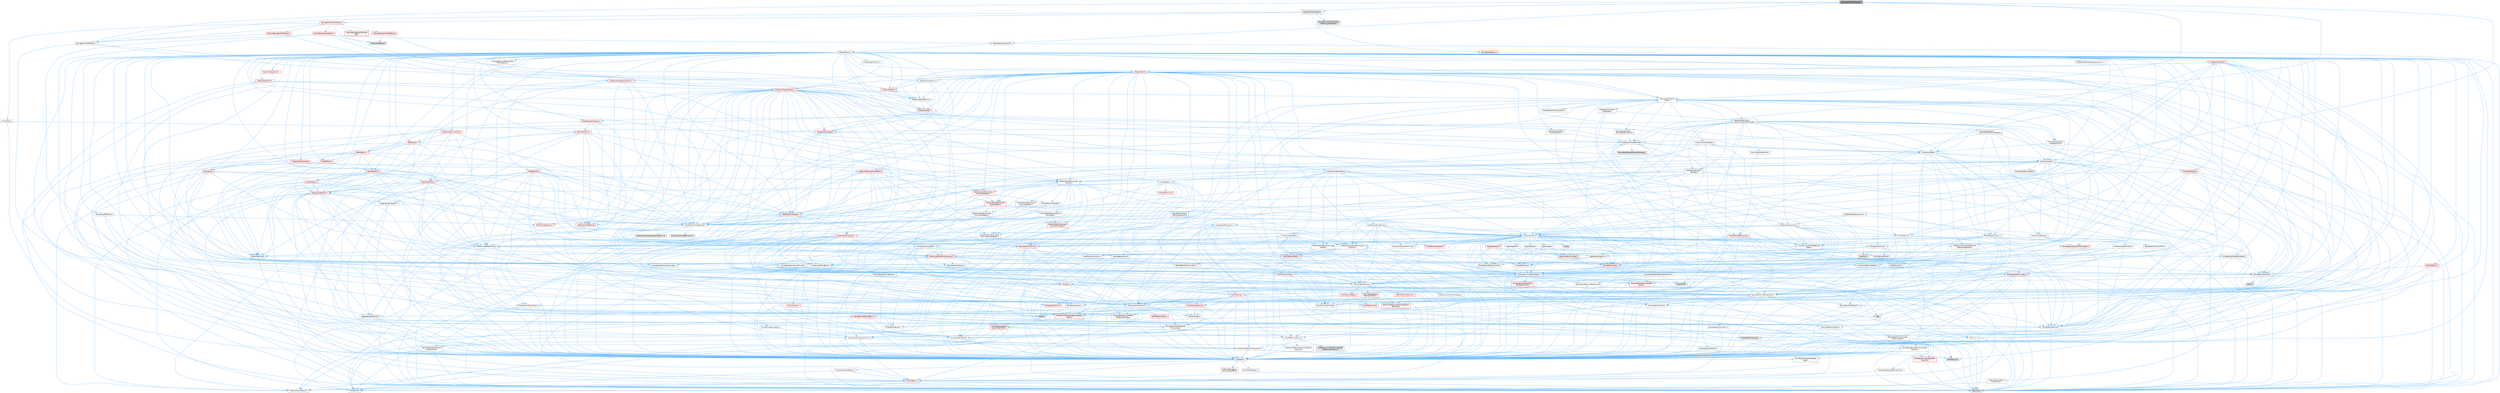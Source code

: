 digraph "INavigationToolProvider.h"
{
 // INTERACTIVE_SVG=YES
 // LATEX_PDF_SIZE
  bgcolor="transparent";
  edge [fontname=Helvetica,fontsize=10,labelfontname=Helvetica,labelfontsize=10];
  node [fontname=Helvetica,fontsize=10,shape=box,height=0.2,width=0.4];
  Node1 [id="Node000001",label="INavigationToolProvider.h",height=0.2,width=0.4,color="gray40", fillcolor="grey60", style="filled", fontcolor="black",tooltip=" "];
  Node1 -> Node2 [id="edge1_Node000001_Node000002",color="steelblue1",style="solid",tooltip=" "];
  Node2 [id="Node000002",label="Containers/Set.h",height=0.2,width=0.4,color="grey40", fillcolor="white", style="filled",URL="$d4/d45/Set_8h.html",tooltip=" "];
  Node2 -> Node3 [id="edge2_Node000002_Node000003",color="steelblue1",style="solid",tooltip=" "];
  Node3 [id="Node000003",label="Containers/ContainerAllocation\lPolicies.h",height=0.2,width=0.4,color="grey40", fillcolor="white", style="filled",URL="$d7/dff/ContainerAllocationPolicies_8h.html",tooltip=" "];
  Node3 -> Node4 [id="edge3_Node000003_Node000004",color="steelblue1",style="solid",tooltip=" "];
  Node4 [id="Node000004",label="CoreTypes.h",height=0.2,width=0.4,color="grey40", fillcolor="white", style="filled",URL="$dc/dec/CoreTypes_8h.html",tooltip=" "];
  Node4 -> Node5 [id="edge4_Node000004_Node000005",color="steelblue1",style="solid",tooltip=" "];
  Node5 [id="Node000005",label="HAL/Platform.h",height=0.2,width=0.4,color="red", fillcolor="#FFF0F0", style="filled",URL="$d9/dd0/Platform_8h.html",tooltip=" "];
  Node5 -> Node6 [id="edge5_Node000005_Node000006",color="steelblue1",style="solid",tooltip=" "];
  Node6 [id="Node000006",label="Misc/Build.h",height=0.2,width=0.4,color="grey40", fillcolor="white", style="filled",URL="$d3/dbb/Build_8h.html",tooltip=" "];
  Node5 -> Node8 [id="edge6_Node000005_Node000008",color="steelblue1",style="solid",tooltip=" "];
  Node8 [id="Node000008",label="type_traits",height=0.2,width=0.4,color="grey60", fillcolor="#E0E0E0", style="filled",tooltip=" "];
  Node5 -> Node9 [id="edge7_Node000005_Node000009",color="steelblue1",style="solid",tooltip=" "];
  Node9 [id="Node000009",label="PreprocessorHelpers.h",height=0.2,width=0.4,color="grey40", fillcolor="white", style="filled",URL="$db/ddb/PreprocessorHelpers_8h.html",tooltip=" "];
  Node4 -> Node15 [id="edge8_Node000004_Node000015",color="steelblue1",style="solid",tooltip=" "];
  Node15 [id="Node000015",label="ProfilingDebugging\l/UMemoryDefines.h",height=0.2,width=0.4,color="grey40", fillcolor="white", style="filled",URL="$d2/da2/UMemoryDefines_8h.html",tooltip=" "];
  Node4 -> Node16 [id="edge9_Node000004_Node000016",color="steelblue1",style="solid",tooltip=" "];
  Node16 [id="Node000016",label="Misc/CoreMiscDefines.h",height=0.2,width=0.4,color="grey40", fillcolor="white", style="filled",URL="$da/d38/CoreMiscDefines_8h.html",tooltip=" "];
  Node16 -> Node5 [id="edge10_Node000016_Node000005",color="steelblue1",style="solid",tooltip=" "];
  Node16 -> Node9 [id="edge11_Node000016_Node000009",color="steelblue1",style="solid",tooltip=" "];
  Node4 -> Node17 [id="edge12_Node000004_Node000017",color="steelblue1",style="solid",tooltip=" "];
  Node17 [id="Node000017",label="Misc/CoreDefines.h",height=0.2,width=0.4,color="grey40", fillcolor="white", style="filled",URL="$d3/dd2/CoreDefines_8h.html",tooltip=" "];
  Node3 -> Node18 [id="edge13_Node000003_Node000018",color="steelblue1",style="solid",tooltip=" "];
  Node18 [id="Node000018",label="Containers/ContainerHelpers.h",height=0.2,width=0.4,color="grey40", fillcolor="white", style="filled",URL="$d7/d33/ContainerHelpers_8h.html",tooltip=" "];
  Node18 -> Node4 [id="edge14_Node000018_Node000004",color="steelblue1",style="solid",tooltip=" "];
  Node3 -> Node3 [id="edge15_Node000003_Node000003",color="steelblue1",style="solid",tooltip=" "];
  Node3 -> Node19 [id="edge16_Node000003_Node000019",color="steelblue1",style="solid",tooltip=" "];
  Node19 [id="Node000019",label="HAL/PlatformMath.h",height=0.2,width=0.4,color="red", fillcolor="#FFF0F0", style="filled",URL="$dc/d53/PlatformMath_8h.html",tooltip=" "];
  Node19 -> Node4 [id="edge17_Node000019_Node000004",color="steelblue1",style="solid",tooltip=" "];
  Node3 -> Node89 [id="edge18_Node000003_Node000089",color="steelblue1",style="solid",tooltip=" "];
  Node89 [id="Node000089",label="HAL/UnrealMemory.h",height=0.2,width=0.4,color="grey40", fillcolor="white", style="filled",URL="$d9/d96/UnrealMemory_8h.html",tooltip=" "];
  Node89 -> Node4 [id="edge19_Node000089_Node000004",color="steelblue1",style="solid",tooltip=" "];
  Node89 -> Node90 [id="edge20_Node000089_Node000090",color="steelblue1",style="solid",tooltip=" "];
  Node90 [id="Node000090",label="GenericPlatform/GenericPlatform\lMemory.h",height=0.2,width=0.4,color="red", fillcolor="#FFF0F0", style="filled",URL="$dd/d22/GenericPlatformMemory_8h.html",tooltip=" "];
  Node90 -> Node4 [id="edge21_Node000090_Node000004",color="steelblue1",style="solid",tooltip=" "];
  Node89 -> Node93 [id="edge22_Node000089_Node000093",color="steelblue1",style="solid",tooltip=" "];
  Node93 [id="Node000093",label="HAL/MemoryBase.h",height=0.2,width=0.4,color="red", fillcolor="#FFF0F0", style="filled",URL="$d6/d9f/MemoryBase_8h.html",tooltip=" "];
  Node93 -> Node4 [id="edge23_Node000093_Node000004",color="steelblue1",style="solid",tooltip=" "];
  Node93 -> Node57 [id="edge24_Node000093_Node000057",color="steelblue1",style="solid",tooltip=" "];
  Node57 [id="Node000057",label="HAL/PlatformAtomics.h",height=0.2,width=0.4,color="grey40", fillcolor="white", style="filled",URL="$d3/d36/PlatformAtomics_8h.html",tooltip=" "];
  Node57 -> Node4 [id="edge25_Node000057_Node000004",color="steelblue1",style="solid",tooltip=" "];
  Node57 -> Node58 [id="edge26_Node000057_Node000058",color="steelblue1",style="solid",tooltip=" "];
  Node58 [id="Node000058",label="GenericPlatform/GenericPlatform\lAtomics.h",height=0.2,width=0.4,color="grey40", fillcolor="white", style="filled",URL="$da/d72/GenericPlatformAtomics_8h.html",tooltip=" "];
  Node58 -> Node4 [id="edge27_Node000058_Node000004",color="steelblue1",style="solid",tooltip=" "];
  Node57 -> Node59 [id="edge28_Node000057_Node000059",color="steelblue1",style="solid",tooltip=" "];
  Node59 [id="Node000059",label="COMPILED_PLATFORM_HEADER\l(PlatformAtomics.h)",height=0.2,width=0.4,color="grey60", fillcolor="#E0E0E0", style="filled",tooltip=" "];
  Node93 -> Node25 [id="edge29_Node000093_Node000025",color="steelblue1",style="solid",tooltip=" "];
  Node25 [id="Node000025",label="HAL/PlatformCrt.h",height=0.2,width=0.4,color="red", fillcolor="#FFF0F0", style="filled",URL="$d8/d75/PlatformCrt_8h.html",tooltip=" "];
  Node25 -> Node26 [id="edge30_Node000025_Node000026",color="steelblue1",style="solid",tooltip=" "];
  Node26 [id="Node000026",label="new",height=0.2,width=0.4,color="grey60", fillcolor="#E0E0E0", style="filled",tooltip=" "];
  Node93 -> Node95 [id="edge31_Node000093_Node000095",color="steelblue1",style="solid",tooltip=" "];
  Node95 [id="Node000095",label="Misc/OutputDevice.h",height=0.2,width=0.4,color="red", fillcolor="#FFF0F0", style="filled",URL="$d7/d32/OutputDevice_8h.html",tooltip=" "];
  Node95 -> Node4 [id="edge32_Node000095_Node000004",color="steelblue1",style="solid",tooltip=" "];
  Node95 -> Node96 [id="edge33_Node000095_Node000096",color="steelblue1",style="solid",tooltip=" "];
  Node96 [id="Node000096",label="Logging/LogVerbosity.h",height=0.2,width=0.4,color="grey40", fillcolor="white", style="filled",URL="$d2/d8f/LogVerbosity_8h.html",tooltip=" "];
  Node96 -> Node4 [id="edge34_Node000096_Node000004",color="steelblue1",style="solid",tooltip=" "];
  Node95 -> Node70 [id="edge35_Node000095_Node000070",color="steelblue1",style="solid",tooltip=" "];
  Node70 [id="Node000070",label="Misc/VarArgs.h",height=0.2,width=0.4,color="grey40", fillcolor="white", style="filled",URL="$d5/d6f/VarArgs_8h.html",tooltip=" "];
  Node70 -> Node4 [id="edge36_Node000070_Node000004",color="steelblue1",style="solid",tooltip=" "];
  Node95 -> Node65 [id="edge37_Node000095_Node000065",color="steelblue1",style="solid",tooltip=" "];
  Node65 [id="Node000065",label="Templates/IsArrayOrRefOf\lTypeByPredicate.h",height=0.2,width=0.4,color="grey40", fillcolor="white", style="filled",URL="$d6/da1/IsArrayOrRefOfTypeByPredicate_8h.html",tooltip=" "];
  Node65 -> Node4 [id="edge38_Node000065_Node000004",color="steelblue1",style="solid",tooltip=" "];
  Node95 -> Node66 [id="edge39_Node000095_Node000066",color="steelblue1",style="solid",tooltip=" "];
  Node66 [id="Node000066",label="Templates/IsValidVariadic\lFunctionArg.h",height=0.2,width=0.4,color="grey40", fillcolor="white", style="filled",URL="$d0/dc8/IsValidVariadicFunctionArg_8h.html",tooltip=" "];
  Node66 -> Node4 [id="edge40_Node000066_Node000004",color="steelblue1",style="solid",tooltip=" "];
  Node66 -> Node67 [id="edge41_Node000066_Node000067",color="steelblue1",style="solid",tooltip=" "];
  Node67 [id="Node000067",label="IsEnum.h",height=0.2,width=0.4,color="grey40", fillcolor="white", style="filled",URL="$d4/de5/IsEnum_8h.html",tooltip=" "];
  Node66 -> Node8 [id="edge42_Node000066_Node000008",color="steelblue1",style="solid",tooltip=" "];
  Node95 -> Node68 [id="edge43_Node000095_Node000068",color="steelblue1",style="solid",tooltip=" "];
  Node68 [id="Node000068",label="Traits/IsCharEncodingCompatible\lWith.h",height=0.2,width=0.4,color="red", fillcolor="#FFF0F0", style="filled",URL="$df/dd1/IsCharEncodingCompatibleWith_8h.html",tooltip=" "];
  Node68 -> Node8 [id="edge44_Node000068_Node000008",color="steelblue1",style="solid",tooltip=" "];
  Node93 -> Node97 [id="edge45_Node000093_Node000097",color="steelblue1",style="solid",tooltip=" "];
  Node97 [id="Node000097",label="Templates/Atomic.h",height=0.2,width=0.4,color="red", fillcolor="#FFF0F0", style="filled",URL="$d3/d91/Atomic_8h.html",tooltip=" "];
  Node97 -> Node77 [id="edge46_Node000097_Node000077",color="steelblue1",style="solid",tooltip=" "];
  Node77 [id="Node000077",label="atomic",height=0.2,width=0.4,color="grey60", fillcolor="#E0E0E0", style="filled",tooltip=" "];
  Node89 -> Node103 [id="edge47_Node000089_Node000103",color="steelblue1",style="solid",tooltip=" "];
  Node103 [id="Node000103",label="HAL/PlatformMemory.h",height=0.2,width=0.4,color="red", fillcolor="#FFF0F0", style="filled",URL="$de/d68/PlatformMemory_8h.html",tooltip=" "];
  Node103 -> Node4 [id="edge48_Node000103_Node000004",color="steelblue1",style="solid",tooltip=" "];
  Node103 -> Node90 [id="edge49_Node000103_Node000090",color="steelblue1",style="solid",tooltip=" "];
  Node89 -> Node105 [id="edge50_Node000089_Node000105",color="steelblue1",style="solid",tooltip=" "];
  Node105 [id="Node000105",label="ProfilingDebugging\l/MemoryTrace.h",height=0.2,width=0.4,color="red", fillcolor="#FFF0F0", style="filled",URL="$da/dd7/MemoryTrace_8h.html",tooltip=" "];
  Node105 -> Node5 [id="edge51_Node000105_Node000005",color="steelblue1",style="solid",tooltip=" "];
  Node105 -> Node52 [id="edge52_Node000105_Node000052",color="steelblue1",style="solid",tooltip=" "];
  Node52 [id="Node000052",label="Misc/EnumClassFlags.h",height=0.2,width=0.4,color="grey40", fillcolor="white", style="filled",URL="$d8/de7/EnumClassFlags_8h.html",tooltip=" "];
  Node89 -> Node40 [id="edge53_Node000089_Node000040",color="steelblue1",style="solid",tooltip=" "];
  Node40 [id="Node000040",label="Templates/IsPointer.h",height=0.2,width=0.4,color="grey40", fillcolor="white", style="filled",URL="$d7/d05/IsPointer_8h.html",tooltip=" "];
  Node40 -> Node4 [id="edge54_Node000040_Node000004",color="steelblue1",style="solid",tooltip=" "];
  Node3 -> Node50 [id="edge55_Node000003_Node000050",color="steelblue1",style="solid",tooltip=" "];
  Node50 [id="Node000050",label="Math/NumericLimits.h",height=0.2,width=0.4,color="grey40", fillcolor="white", style="filled",URL="$df/d1b/NumericLimits_8h.html",tooltip=" "];
  Node50 -> Node4 [id="edge56_Node000050_Node000004",color="steelblue1",style="solid",tooltip=" "];
  Node3 -> Node41 [id="edge57_Node000003_Node000041",color="steelblue1",style="solid",tooltip=" "];
  Node41 [id="Node000041",label="Misc/AssertionMacros.h",height=0.2,width=0.4,color="grey40", fillcolor="white", style="filled",URL="$d0/dfa/AssertionMacros_8h.html",tooltip=" "];
  Node41 -> Node4 [id="edge58_Node000041_Node000004",color="steelblue1",style="solid",tooltip=" "];
  Node41 -> Node5 [id="edge59_Node000041_Node000005",color="steelblue1",style="solid",tooltip=" "];
  Node41 -> Node42 [id="edge60_Node000041_Node000042",color="steelblue1",style="solid",tooltip=" "];
  Node42 [id="Node000042",label="HAL/PlatformMisc.h",height=0.2,width=0.4,color="red", fillcolor="#FFF0F0", style="filled",URL="$d0/df5/PlatformMisc_8h.html",tooltip=" "];
  Node42 -> Node4 [id="edge61_Node000042_Node000004",color="steelblue1",style="solid",tooltip=" "];
  Node42 -> Node56 [id="edge62_Node000042_Node000056",color="steelblue1",style="solid",tooltip=" "];
  Node56 [id="Node000056",label="ProfilingDebugging\l/CpuProfilerTrace.h",height=0.2,width=0.4,color="red", fillcolor="#FFF0F0", style="filled",URL="$da/dcb/CpuProfilerTrace_8h.html",tooltip=" "];
  Node56 -> Node4 [id="edge63_Node000056_Node000004",color="steelblue1",style="solid",tooltip=" "];
  Node56 -> Node21 [id="edge64_Node000056_Node000021",color="steelblue1",style="solid",tooltip=" "];
  Node21 [id="Node000021",label="Containers/ContainersFwd.h",height=0.2,width=0.4,color="grey40", fillcolor="white", style="filled",URL="$d4/d0a/ContainersFwd_8h.html",tooltip=" "];
  Node21 -> Node5 [id="edge65_Node000021_Node000005",color="steelblue1",style="solid",tooltip=" "];
  Node21 -> Node4 [id="edge66_Node000021_Node000004",color="steelblue1",style="solid",tooltip=" "];
  Node21 -> Node22 [id="edge67_Node000021_Node000022",color="steelblue1",style="solid",tooltip=" "];
  Node22 [id="Node000022",label="Traits/IsContiguousContainer.h",height=0.2,width=0.4,color="grey40", fillcolor="white", style="filled",URL="$d5/d3c/IsContiguousContainer_8h.html",tooltip=" "];
  Node22 -> Node4 [id="edge68_Node000022_Node000004",color="steelblue1",style="solid",tooltip=" "];
  Node22 -> Node23 [id="edge69_Node000022_Node000023",color="steelblue1",style="solid",tooltip=" "];
  Node23 [id="Node000023",label="Misc/StaticAssertComplete\lType.h",height=0.2,width=0.4,color="grey40", fillcolor="white", style="filled",URL="$d5/d4e/StaticAssertCompleteType_8h.html",tooltip=" "];
  Node22 -> Node24 [id="edge70_Node000022_Node000024",color="steelblue1",style="solid",tooltip=" "];
  Node24 [id="Node000024",label="initializer_list",height=0.2,width=0.4,color="grey60", fillcolor="#E0E0E0", style="filled",tooltip=" "];
  Node56 -> Node57 [id="edge71_Node000056_Node000057",color="steelblue1",style="solid",tooltip=" "];
  Node56 -> Node9 [id="edge72_Node000056_Node000009",color="steelblue1",style="solid",tooltip=" "];
  Node56 -> Node6 [id="edge73_Node000056_Node000006",color="steelblue1",style="solid",tooltip=" "];
  Node56 -> Node61 [id="edge74_Node000056_Node000061",color="steelblue1",style="solid",tooltip=" "];
  Node61 [id="Node000061",label="Trace/Detail/Channel.h",height=0.2,width=0.4,color="grey60", fillcolor="#E0E0E0", style="filled",tooltip=" "];
  Node41 -> Node9 [id="edge75_Node000041_Node000009",color="steelblue1",style="solid",tooltip=" "];
  Node41 -> Node64 [id="edge76_Node000041_Node000064",color="steelblue1",style="solid",tooltip=" "];
  Node64 [id="Node000064",label="Templates/EnableIf.h",height=0.2,width=0.4,color="grey40", fillcolor="white", style="filled",URL="$d7/d60/EnableIf_8h.html",tooltip=" "];
  Node64 -> Node4 [id="edge77_Node000064_Node000004",color="steelblue1",style="solid",tooltip=" "];
  Node41 -> Node65 [id="edge78_Node000041_Node000065",color="steelblue1",style="solid",tooltip=" "];
  Node41 -> Node66 [id="edge79_Node000041_Node000066",color="steelblue1",style="solid",tooltip=" "];
  Node41 -> Node68 [id="edge80_Node000041_Node000068",color="steelblue1",style="solid",tooltip=" "];
  Node41 -> Node70 [id="edge81_Node000041_Node000070",color="steelblue1",style="solid",tooltip=" "];
  Node41 -> Node71 [id="edge82_Node000041_Node000071",color="steelblue1",style="solid",tooltip=" "];
  Node71 [id="Node000071",label="String/FormatStringSan.h",height=0.2,width=0.4,color="red", fillcolor="#FFF0F0", style="filled",URL="$d3/d8b/FormatStringSan_8h.html",tooltip=" "];
  Node71 -> Node8 [id="edge83_Node000071_Node000008",color="steelblue1",style="solid",tooltip=" "];
  Node71 -> Node4 [id="edge84_Node000071_Node000004",color="steelblue1",style="solid",tooltip=" "];
  Node71 -> Node72 [id="edge85_Node000071_Node000072",color="steelblue1",style="solid",tooltip=" "];
  Node72 [id="Node000072",label="Templates/Requires.h",height=0.2,width=0.4,color="grey40", fillcolor="white", style="filled",URL="$dc/d96/Requires_8h.html",tooltip=" "];
  Node72 -> Node64 [id="edge86_Node000072_Node000064",color="steelblue1",style="solid",tooltip=" "];
  Node72 -> Node8 [id="edge87_Node000072_Node000008",color="steelblue1",style="solid",tooltip=" "];
  Node71 -> Node73 [id="edge88_Node000071_Node000073",color="steelblue1",style="solid",tooltip=" "];
  Node73 [id="Node000073",label="Templates/Identity.h",height=0.2,width=0.4,color="grey40", fillcolor="white", style="filled",URL="$d0/dd5/Identity_8h.html",tooltip=" "];
  Node71 -> Node66 [id="edge89_Node000071_Node000066",color="steelblue1",style="solid",tooltip=" "];
  Node71 -> Node21 [id="edge90_Node000071_Node000021",color="steelblue1",style="solid",tooltip=" "];
  Node41 -> Node77 [id="edge91_Node000041_Node000077",color="steelblue1",style="solid",tooltip=" "];
  Node3 -> Node106 [id="edge92_Node000003_Node000106",color="steelblue1",style="solid",tooltip=" "];
  Node106 [id="Node000106",label="Templates/IsPolymorphic.h",height=0.2,width=0.4,color="grey40", fillcolor="white", style="filled",URL="$dc/d20/IsPolymorphic_8h.html",tooltip=" "];
  Node3 -> Node107 [id="edge93_Node000003_Node000107",color="steelblue1",style="solid",tooltip=" "];
  Node107 [id="Node000107",label="Templates/MemoryOps.h",height=0.2,width=0.4,color="red", fillcolor="#FFF0F0", style="filled",URL="$db/dea/MemoryOps_8h.html",tooltip=" "];
  Node107 -> Node4 [id="edge94_Node000107_Node000004",color="steelblue1",style="solid",tooltip=" "];
  Node107 -> Node89 [id="edge95_Node000107_Node000089",color="steelblue1",style="solid",tooltip=" "];
  Node107 -> Node82 [id="edge96_Node000107_Node000082",color="steelblue1",style="solid",tooltip=" "];
  Node82 [id="Node000082",label="Templates/IsTriviallyCopy\lConstructible.h",height=0.2,width=0.4,color="grey40", fillcolor="white", style="filled",URL="$d3/d78/IsTriviallyCopyConstructible_8h.html",tooltip=" "];
  Node82 -> Node4 [id="edge97_Node000082_Node000004",color="steelblue1",style="solid",tooltip=" "];
  Node82 -> Node8 [id="edge98_Node000082_Node000008",color="steelblue1",style="solid",tooltip=" "];
  Node107 -> Node72 [id="edge99_Node000107_Node000072",color="steelblue1",style="solid",tooltip=" "];
  Node107 -> Node39 [id="edge100_Node000107_Node000039",color="steelblue1",style="solid",tooltip=" "];
  Node39 [id="Node000039",label="Templates/UnrealTypeTraits.h",height=0.2,width=0.4,color="grey40", fillcolor="white", style="filled",URL="$d2/d2d/UnrealTypeTraits_8h.html",tooltip=" "];
  Node39 -> Node4 [id="edge101_Node000039_Node000004",color="steelblue1",style="solid",tooltip=" "];
  Node39 -> Node40 [id="edge102_Node000039_Node000040",color="steelblue1",style="solid",tooltip=" "];
  Node39 -> Node41 [id="edge103_Node000039_Node000041",color="steelblue1",style="solid",tooltip=" "];
  Node39 -> Node35 [id="edge104_Node000039_Node000035",color="steelblue1",style="solid",tooltip=" "];
  Node35 [id="Node000035",label="Templates/AndOrNot.h",height=0.2,width=0.4,color="grey40", fillcolor="white", style="filled",URL="$db/d0a/AndOrNot_8h.html",tooltip=" "];
  Node35 -> Node4 [id="edge105_Node000035_Node000004",color="steelblue1",style="solid",tooltip=" "];
  Node39 -> Node64 [id="edge106_Node000039_Node000064",color="steelblue1",style="solid",tooltip=" "];
  Node39 -> Node78 [id="edge107_Node000039_Node000078",color="steelblue1",style="solid",tooltip=" "];
  Node78 [id="Node000078",label="Templates/IsArithmetic.h",height=0.2,width=0.4,color="grey40", fillcolor="white", style="filled",URL="$d2/d5d/IsArithmetic_8h.html",tooltip=" "];
  Node78 -> Node4 [id="edge108_Node000078_Node000004",color="steelblue1",style="solid",tooltip=" "];
  Node39 -> Node67 [id="edge109_Node000039_Node000067",color="steelblue1",style="solid",tooltip=" "];
  Node39 -> Node79 [id="edge110_Node000039_Node000079",color="steelblue1",style="solid",tooltip=" "];
  Node79 [id="Node000079",label="Templates/Models.h",height=0.2,width=0.4,color="grey40", fillcolor="white", style="filled",URL="$d3/d0c/Models_8h.html",tooltip=" "];
  Node79 -> Node73 [id="edge111_Node000079_Node000073",color="steelblue1",style="solid",tooltip=" "];
  Node39 -> Node80 [id="edge112_Node000039_Node000080",color="steelblue1",style="solid",tooltip=" "];
  Node80 [id="Node000080",label="Templates/IsPODType.h",height=0.2,width=0.4,color="grey40", fillcolor="white", style="filled",URL="$d7/db1/IsPODType_8h.html",tooltip=" "];
  Node80 -> Node4 [id="edge113_Node000080_Node000004",color="steelblue1",style="solid",tooltip=" "];
  Node39 -> Node81 [id="edge114_Node000039_Node000081",color="steelblue1",style="solid",tooltip=" "];
  Node81 [id="Node000081",label="Templates/IsUECoreType.h",height=0.2,width=0.4,color="grey40", fillcolor="white", style="filled",URL="$d1/db8/IsUECoreType_8h.html",tooltip=" "];
  Node81 -> Node4 [id="edge115_Node000081_Node000004",color="steelblue1",style="solid",tooltip=" "];
  Node81 -> Node8 [id="edge116_Node000081_Node000008",color="steelblue1",style="solid",tooltip=" "];
  Node39 -> Node82 [id="edge117_Node000039_Node000082",color="steelblue1",style="solid",tooltip=" "];
  Node107 -> Node108 [id="edge118_Node000107_Node000108",color="steelblue1",style="solid",tooltip=" "];
  Node108 [id="Node000108",label="Traits/UseBitwiseSwap.h",height=0.2,width=0.4,color="grey40", fillcolor="white", style="filled",URL="$db/df3/UseBitwiseSwap_8h.html",tooltip=" "];
  Node108 -> Node4 [id="edge119_Node000108_Node000004",color="steelblue1",style="solid",tooltip=" "];
  Node108 -> Node8 [id="edge120_Node000108_Node000008",color="steelblue1",style="solid",tooltip=" "];
  Node107 -> Node26 [id="edge121_Node000107_Node000026",color="steelblue1",style="solid",tooltip=" "];
  Node107 -> Node8 [id="edge122_Node000107_Node000008",color="steelblue1",style="solid",tooltip=" "];
  Node3 -> Node86 [id="edge123_Node000003_Node000086",color="steelblue1",style="solid",tooltip=" "];
  Node86 [id="Node000086",label="Templates/TypeCompatible\lBytes.h",height=0.2,width=0.4,color="red", fillcolor="#FFF0F0", style="filled",URL="$df/d0a/TypeCompatibleBytes_8h.html",tooltip=" "];
  Node86 -> Node4 [id="edge124_Node000086_Node000004",color="steelblue1",style="solid",tooltip=" "];
  Node86 -> Node26 [id="edge125_Node000086_Node000026",color="steelblue1",style="solid",tooltip=" "];
  Node86 -> Node8 [id="edge126_Node000086_Node000008",color="steelblue1",style="solid",tooltip=" "];
  Node3 -> Node8 [id="edge127_Node000003_Node000008",color="steelblue1",style="solid",tooltip=" "];
  Node2 -> Node109 [id="edge128_Node000002_Node000109",color="steelblue1",style="solid",tooltip=" "];
  Node109 [id="Node000109",label="Containers/ContainerElement\lTypeCompatibility.h",height=0.2,width=0.4,color="grey40", fillcolor="white", style="filled",URL="$df/ddf/ContainerElementTypeCompatibility_8h.html",tooltip=" "];
  Node109 -> Node4 [id="edge129_Node000109_Node000004",color="steelblue1",style="solid",tooltip=" "];
  Node109 -> Node39 [id="edge130_Node000109_Node000039",color="steelblue1",style="solid",tooltip=" "];
  Node2 -> Node110 [id="edge131_Node000002_Node000110",color="steelblue1",style="solid",tooltip=" "];
  Node110 [id="Node000110",label="Containers/SetUtilities.h",height=0.2,width=0.4,color="grey40", fillcolor="white", style="filled",URL="$dc/de5/SetUtilities_8h.html",tooltip=" "];
  Node110 -> Node4 [id="edge132_Node000110_Node000004",color="steelblue1",style="solid",tooltip=" "];
  Node110 -> Node111 [id="edge133_Node000110_Node000111",color="steelblue1",style="solid",tooltip=" "];
  Node111 [id="Node000111",label="Serialization/MemoryLayout.h",height=0.2,width=0.4,color="red", fillcolor="#FFF0F0", style="filled",URL="$d7/d66/MemoryLayout_8h.html",tooltip=" "];
  Node111 -> Node112 [id="edge134_Node000111_Node000112",color="steelblue1",style="solid",tooltip=" "];
  Node112 [id="Node000112",label="Concepts/StaticClassProvider.h",height=0.2,width=0.4,color="grey40", fillcolor="white", style="filled",URL="$dd/d83/StaticClassProvider_8h.html",tooltip=" "];
  Node111 -> Node113 [id="edge135_Node000111_Node000113",color="steelblue1",style="solid",tooltip=" "];
  Node113 [id="Node000113",label="Concepts/StaticStructProvider.h",height=0.2,width=0.4,color="grey40", fillcolor="white", style="filled",URL="$d5/d77/StaticStructProvider_8h.html",tooltip=" "];
  Node111 -> Node114 [id="edge136_Node000111_Node000114",color="steelblue1",style="solid",tooltip=" "];
  Node114 [id="Node000114",label="Containers/EnumAsByte.h",height=0.2,width=0.4,color="grey40", fillcolor="white", style="filled",URL="$d6/d9a/EnumAsByte_8h.html",tooltip=" "];
  Node114 -> Node4 [id="edge137_Node000114_Node000004",color="steelblue1",style="solid",tooltip=" "];
  Node114 -> Node80 [id="edge138_Node000114_Node000080",color="steelblue1",style="solid",tooltip=" "];
  Node114 -> Node115 [id="edge139_Node000114_Node000115",color="steelblue1",style="solid",tooltip=" "];
  Node115 [id="Node000115",label="Templates/TypeHash.h",height=0.2,width=0.4,color="grey40", fillcolor="white", style="filled",URL="$d1/d62/TypeHash_8h.html",tooltip=" "];
  Node115 -> Node4 [id="edge140_Node000115_Node000004",color="steelblue1",style="solid",tooltip=" "];
  Node115 -> Node72 [id="edge141_Node000115_Node000072",color="steelblue1",style="solid",tooltip=" "];
  Node115 -> Node116 [id="edge142_Node000115_Node000116",color="steelblue1",style="solid",tooltip=" "];
  Node116 [id="Node000116",label="Misc/Crc.h",height=0.2,width=0.4,color="red", fillcolor="#FFF0F0", style="filled",URL="$d4/dd2/Crc_8h.html",tooltip=" "];
  Node116 -> Node4 [id="edge143_Node000116_Node000004",color="steelblue1",style="solid",tooltip=" "];
  Node116 -> Node41 [id="edge144_Node000116_Node000041",color="steelblue1",style="solid",tooltip=" "];
  Node116 -> Node117 [id="edge145_Node000116_Node000117",color="steelblue1",style="solid",tooltip=" "];
  Node117 [id="Node000117",label="Misc/CString.h",height=0.2,width=0.4,color="red", fillcolor="#FFF0F0", style="filled",URL="$d2/d49/CString_8h.html",tooltip=" "];
  Node117 -> Node4 [id="edge146_Node000117_Node000004",color="steelblue1",style="solid",tooltip=" "];
  Node117 -> Node25 [id="edge147_Node000117_Node000025",color="steelblue1",style="solid",tooltip=" "];
  Node117 -> Node41 [id="edge148_Node000117_Node000041",color="steelblue1",style="solid",tooltip=" "];
  Node117 -> Node70 [id="edge149_Node000117_Node000070",color="steelblue1",style="solid",tooltip=" "];
  Node117 -> Node65 [id="edge150_Node000117_Node000065",color="steelblue1",style="solid",tooltip=" "];
  Node117 -> Node66 [id="edge151_Node000117_Node000066",color="steelblue1",style="solid",tooltip=" "];
  Node117 -> Node68 [id="edge152_Node000117_Node000068",color="steelblue1",style="solid",tooltip=" "];
  Node116 -> Node39 [id="edge153_Node000116_Node000039",color="steelblue1",style="solid",tooltip=" "];
  Node115 -> Node121 [id="edge154_Node000115_Node000121",color="steelblue1",style="solid",tooltip=" "];
  Node121 [id="Node000121",label="stdint.h",height=0.2,width=0.4,color="grey60", fillcolor="#E0E0E0", style="filled",tooltip=" "];
  Node115 -> Node8 [id="edge155_Node000115_Node000008",color="steelblue1",style="solid",tooltip=" "];
  Node111 -> Node44 [id="edge156_Node000111_Node000044",color="steelblue1",style="solid",tooltip=" "];
  Node44 [id="Node000044",label="Containers/StringFwd.h",height=0.2,width=0.4,color="grey40", fillcolor="white", style="filled",URL="$df/d37/StringFwd_8h.html",tooltip=" "];
  Node44 -> Node4 [id="edge157_Node000044_Node000004",color="steelblue1",style="solid",tooltip=" "];
  Node44 -> Node45 [id="edge158_Node000044_Node000045",color="steelblue1",style="solid",tooltip=" "];
  Node45 [id="Node000045",label="Traits/ElementType.h",height=0.2,width=0.4,color="grey40", fillcolor="white", style="filled",URL="$d5/d4f/ElementType_8h.html",tooltip=" "];
  Node45 -> Node5 [id="edge159_Node000045_Node000005",color="steelblue1",style="solid",tooltip=" "];
  Node45 -> Node24 [id="edge160_Node000045_Node000024",color="steelblue1",style="solid",tooltip=" "];
  Node45 -> Node8 [id="edge161_Node000045_Node000008",color="steelblue1",style="solid",tooltip=" "];
  Node44 -> Node22 [id="edge162_Node000044_Node000022",color="steelblue1",style="solid",tooltip=" "];
  Node111 -> Node89 [id="edge163_Node000111_Node000089",color="steelblue1",style="solid",tooltip=" "];
  Node111 -> Node64 [id="edge164_Node000111_Node000064",color="steelblue1",style="solid",tooltip=" "];
  Node111 -> Node123 [id="edge165_Node000111_Node000123",color="steelblue1",style="solid",tooltip=" "];
  Node123 [id="Node000123",label="Templates/IsAbstract.h",height=0.2,width=0.4,color="grey40", fillcolor="white", style="filled",URL="$d8/db7/IsAbstract_8h.html",tooltip=" "];
  Node111 -> Node106 [id="edge166_Node000111_Node000106",color="steelblue1",style="solid",tooltip=" "];
  Node111 -> Node79 [id="edge167_Node000111_Node000079",color="steelblue1",style="solid",tooltip=" "];
  Node111 -> Node124 [id="edge168_Node000111_Node000124",color="steelblue1",style="solid",tooltip=" "];
  Node124 [id="Node000124",label="Templates/UnrealTemplate.h",height=0.2,width=0.4,color="grey40", fillcolor="white", style="filled",URL="$d4/d24/UnrealTemplate_8h.html",tooltip=" "];
  Node124 -> Node4 [id="edge169_Node000124_Node000004",color="steelblue1",style="solid",tooltip=" "];
  Node124 -> Node40 [id="edge170_Node000124_Node000040",color="steelblue1",style="solid",tooltip=" "];
  Node124 -> Node89 [id="edge171_Node000124_Node000089",color="steelblue1",style="solid",tooltip=" "];
  Node124 -> Node125 [id="edge172_Node000124_Node000125",color="steelblue1",style="solid",tooltip=" "];
  Node125 [id="Node000125",label="Templates/CopyQualifiers\lAndRefsFromTo.h",height=0.2,width=0.4,color="red", fillcolor="#FFF0F0", style="filled",URL="$d3/db3/CopyQualifiersAndRefsFromTo_8h.html",tooltip=" "];
  Node124 -> Node39 [id="edge173_Node000124_Node000039",color="steelblue1",style="solid",tooltip=" "];
  Node124 -> Node37 [id="edge174_Node000124_Node000037",color="steelblue1",style="solid",tooltip=" "];
  Node37 [id="Node000037",label="Templates/RemoveReference.h",height=0.2,width=0.4,color="grey40", fillcolor="white", style="filled",URL="$da/dbe/RemoveReference_8h.html",tooltip=" "];
  Node37 -> Node4 [id="edge175_Node000037_Node000004",color="steelblue1",style="solid",tooltip=" "];
  Node124 -> Node72 [id="edge176_Node000124_Node000072",color="steelblue1",style="solid",tooltip=" "];
  Node124 -> Node86 [id="edge177_Node000124_Node000086",color="steelblue1",style="solid",tooltip=" "];
  Node124 -> Node73 [id="edge178_Node000124_Node000073",color="steelblue1",style="solid",tooltip=" "];
  Node124 -> Node22 [id="edge179_Node000124_Node000022",color="steelblue1",style="solid",tooltip=" "];
  Node124 -> Node108 [id="edge180_Node000124_Node000108",color="steelblue1",style="solid",tooltip=" "];
  Node124 -> Node8 [id="edge181_Node000124_Node000008",color="steelblue1",style="solid",tooltip=" "];
  Node110 -> Node107 [id="edge182_Node000110_Node000107",color="steelblue1",style="solid",tooltip=" "];
  Node110 -> Node39 [id="edge183_Node000110_Node000039",color="steelblue1",style="solid",tooltip=" "];
  Node2 -> Node127 [id="edge184_Node000002_Node000127",color="steelblue1",style="solid",tooltip=" "];
  Node127 [id="Node000127",label="Containers/SparseArray.h",height=0.2,width=0.4,color="grey40", fillcolor="white", style="filled",URL="$d5/dbf/SparseArray_8h.html",tooltip=" "];
  Node127 -> Node4 [id="edge185_Node000127_Node000004",color="steelblue1",style="solid",tooltip=" "];
  Node127 -> Node41 [id="edge186_Node000127_Node000041",color="steelblue1",style="solid",tooltip=" "];
  Node127 -> Node89 [id="edge187_Node000127_Node000089",color="steelblue1",style="solid",tooltip=" "];
  Node127 -> Node39 [id="edge188_Node000127_Node000039",color="steelblue1",style="solid",tooltip=" "];
  Node127 -> Node124 [id="edge189_Node000127_Node000124",color="steelblue1",style="solid",tooltip=" "];
  Node127 -> Node3 [id="edge190_Node000127_Node000003",color="steelblue1",style="solid",tooltip=" "];
  Node127 -> Node128 [id="edge191_Node000127_Node000128",color="steelblue1",style="solid",tooltip=" "];
  Node128 [id="Node000128",label="Templates/Less.h",height=0.2,width=0.4,color="grey40", fillcolor="white", style="filled",URL="$de/dc8/Less_8h.html",tooltip=" "];
  Node128 -> Node4 [id="edge192_Node000128_Node000004",color="steelblue1",style="solid",tooltip=" "];
  Node128 -> Node124 [id="edge193_Node000128_Node000124",color="steelblue1",style="solid",tooltip=" "];
  Node127 -> Node129 [id="edge194_Node000127_Node000129",color="steelblue1",style="solid",tooltip=" "];
  Node129 [id="Node000129",label="Containers/Array.h",height=0.2,width=0.4,color="grey40", fillcolor="white", style="filled",URL="$df/dd0/Array_8h.html",tooltip=" "];
  Node129 -> Node4 [id="edge195_Node000129_Node000004",color="steelblue1",style="solid",tooltip=" "];
  Node129 -> Node41 [id="edge196_Node000129_Node000041",color="steelblue1",style="solid",tooltip=" "];
  Node129 -> Node130 [id="edge197_Node000129_Node000130",color="steelblue1",style="solid",tooltip=" "];
  Node130 [id="Node000130",label="Misc/IntrusiveUnsetOptional\lState.h",height=0.2,width=0.4,color="grey40", fillcolor="white", style="filled",URL="$d2/d0a/IntrusiveUnsetOptionalState_8h.html",tooltip=" "];
  Node130 -> Node131 [id="edge198_Node000130_Node000131",color="steelblue1",style="solid",tooltip=" "];
  Node131 [id="Node000131",label="Misc/OptionalFwd.h",height=0.2,width=0.4,color="grey40", fillcolor="white", style="filled",URL="$dc/d50/OptionalFwd_8h.html",tooltip=" "];
  Node129 -> Node132 [id="edge199_Node000129_Node000132",color="steelblue1",style="solid",tooltip=" "];
  Node132 [id="Node000132",label="Misc/ReverseIterate.h",height=0.2,width=0.4,color="red", fillcolor="#FFF0F0", style="filled",URL="$db/de3/ReverseIterate_8h.html",tooltip=" "];
  Node132 -> Node5 [id="edge200_Node000132_Node000005",color="steelblue1",style="solid",tooltip=" "];
  Node129 -> Node89 [id="edge201_Node000129_Node000089",color="steelblue1",style="solid",tooltip=" "];
  Node129 -> Node39 [id="edge202_Node000129_Node000039",color="steelblue1",style="solid",tooltip=" "];
  Node129 -> Node124 [id="edge203_Node000129_Node000124",color="steelblue1",style="solid",tooltip=" "];
  Node129 -> Node134 [id="edge204_Node000129_Node000134",color="steelblue1",style="solid",tooltip=" "];
  Node134 [id="Node000134",label="Containers/AllowShrinking.h",height=0.2,width=0.4,color="grey40", fillcolor="white", style="filled",URL="$d7/d1a/AllowShrinking_8h.html",tooltip=" "];
  Node134 -> Node4 [id="edge205_Node000134_Node000004",color="steelblue1",style="solid",tooltip=" "];
  Node129 -> Node3 [id="edge206_Node000129_Node000003",color="steelblue1",style="solid",tooltip=" "];
  Node129 -> Node109 [id="edge207_Node000129_Node000109",color="steelblue1",style="solid",tooltip=" "];
  Node129 -> Node135 [id="edge208_Node000129_Node000135",color="steelblue1",style="solid",tooltip=" "];
  Node135 [id="Node000135",label="Serialization/Archive.h",height=0.2,width=0.4,color="red", fillcolor="#FFF0F0", style="filled",URL="$d7/d3b/Archive_8h.html",tooltip=" "];
  Node135 -> Node4 [id="edge209_Node000135_Node000004",color="steelblue1",style="solid",tooltip=" "];
  Node135 -> Node47 [id="edge210_Node000135_Node000047",color="steelblue1",style="solid",tooltip=" "];
  Node47 [id="Node000047",label="Math/MathFwd.h",height=0.2,width=0.4,color="grey40", fillcolor="white", style="filled",URL="$d2/d10/MathFwd_8h.html",tooltip=" "];
  Node47 -> Node5 [id="edge211_Node000047_Node000005",color="steelblue1",style="solid",tooltip=" "];
  Node135 -> Node41 [id="edge212_Node000135_Node000041",color="steelblue1",style="solid",tooltip=" "];
  Node135 -> Node6 [id="edge213_Node000135_Node000006",color="steelblue1",style="solid",tooltip=" "];
  Node135 -> Node70 [id="edge214_Node000135_Node000070",color="steelblue1",style="solid",tooltip=" "];
  Node135 -> Node64 [id="edge215_Node000135_Node000064",color="steelblue1",style="solid",tooltip=" "];
  Node135 -> Node65 [id="edge216_Node000135_Node000065",color="steelblue1",style="solid",tooltip=" "];
  Node135 -> Node66 [id="edge217_Node000135_Node000066",color="steelblue1",style="solid",tooltip=" "];
  Node135 -> Node124 [id="edge218_Node000135_Node000124",color="steelblue1",style="solid",tooltip=" "];
  Node135 -> Node68 [id="edge219_Node000135_Node000068",color="steelblue1",style="solid",tooltip=" "];
  Node129 -> Node145 [id="edge220_Node000129_Node000145",color="steelblue1",style="solid",tooltip=" "];
  Node145 [id="Node000145",label="Serialization/MemoryImage\lWriter.h",height=0.2,width=0.4,color="grey40", fillcolor="white", style="filled",URL="$d0/d08/MemoryImageWriter_8h.html",tooltip=" "];
  Node145 -> Node4 [id="edge221_Node000145_Node000004",color="steelblue1",style="solid",tooltip=" "];
  Node145 -> Node111 [id="edge222_Node000145_Node000111",color="steelblue1",style="solid",tooltip=" "];
  Node129 -> Node146 [id="edge223_Node000129_Node000146",color="steelblue1",style="solid",tooltip=" "];
  Node146 [id="Node000146",label="Algo/Heapify.h",height=0.2,width=0.4,color="grey40", fillcolor="white", style="filled",URL="$d0/d2a/Heapify_8h.html",tooltip=" "];
  Node146 -> Node147 [id="edge224_Node000146_Node000147",color="steelblue1",style="solid",tooltip=" "];
  Node147 [id="Node000147",label="Algo/Impl/BinaryHeap.h",height=0.2,width=0.4,color="red", fillcolor="#FFF0F0", style="filled",URL="$d7/da3/Algo_2Impl_2BinaryHeap_8h.html",tooltip=" "];
  Node147 -> Node148 [id="edge225_Node000147_Node000148",color="steelblue1",style="solid",tooltip=" "];
  Node148 [id="Node000148",label="Templates/Invoke.h",height=0.2,width=0.4,color="red", fillcolor="#FFF0F0", style="filled",URL="$d7/deb/Invoke_8h.html",tooltip=" "];
  Node148 -> Node4 [id="edge226_Node000148_Node000004",color="steelblue1",style="solid",tooltip=" "];
  Node148 -> Node124 [id="edge227_Node000148_Node000124",color="steelblue1",style="solid",tooltip=" "];
  Node148 -> Node8 [id="edge228_Node000148_Node000008",color="steelblue1",style="solid",tooltip=" "];
  Node147 -> Node8 [id="edge229_Node000147_Node000008",color="steelblue1",style="solid",tooltip=" "];
  Node146 -> Node152 [id="edge230_Node000146_Node000152",color="steelblue1",style="solid",tooltip=" "];
  Node152 [id="Node000152",label="Templates/IdentityFunctor.h",height=0.2,width=0.4,color="grey40", fillcolor="white", style="filled",URL="$d7/d2e/IdentityFunctor_8h.html",tooltip=" "];
  Node152 -> Node5 [id="edge231_Node000152_Node000005",color="steelblue1",style="solid",tooltip=" "];
  Node146 -> Node148 [id="edge232_Node000146_Node000148",color="steelblue1",style="solid",tooltip=" "];
  Node146 -> Node128 [id="edge233_Node000146_Node000128",color="steelblue1",style="solid",tooltip=" "];
  Node146 -> Node124 [id="edge234_Node000146_Node000124",color="steelblue1",style="solid",tooltip=" "];
  Node129 -> Node153 [id="edge235_Node000129_Node000153",color="steelblue1",style="solid",tooltip=" "];
  Node153 [id="Node000153",label="Algo/HeapSort.h",height=0.2,width=0.4,color="grey40", fillcolor="white", style="filled",URL="$d3/d92/HeapSort_8h.html",tooltip=" "];
  Node153 -> Node147 [id="edge236_Node000153_Node000147",color="steelblue1",style="solid",tooltip=" "];
  Node153 -> Node152 [id="edge237_Node000153_Node000152",color="steelblue1",style="solid",tooltip=" "];
  Node153 -> Node128 [id="edge238_Node000153_Node000128",color="steelblue1",style="solid",tooltip=" "];
  Node153 -> Node124 [id="edge239_Node000153_Node000124",color="steelblue1",style="solid",tooltip=" "];
  Node129 -> Node154 [id="edge240_Node000129_Node000154",color="steelblue1",style="solid",tooltip=" "];
  Node154 [id="Node000154",label="Algo/IsHeap.h",height=0.2,width=0.4,color="grey40", fillcolor="white", style="filled",URL="$de/d32/IsHeap_8h.html",tooltip=" "];
  Node154 -> Node147 [id="edge241_Node000154_Node000147",color="steelblue1",style="solid",tooltip=" "];
  Node154 -> Node152 [id="edge242_Node000154_Node000152",color="steelblue1",style="solid",tooltip=" "];
  Node154 -> Node148 [id="edge243_Node000154_Node000148",color="steelblue1",style="solid",tooltip=" "];
  Node154 -> Node128 [id="edge244_Node000154_Node000128",color="steelblue1",style="solid",tooltip=" "];
  Node154 -> Node124 [id="edge245_Node000154_Node000124",color="steelblue1",style="solid",tooltip=" "];
  Node129 -> Node147 [id="edge246_Node000129_Node000147",color="steelblue1",style="solid",tooltip=" "];
  Node129 -> Node155 [id="edge247_Node000129_Node000155",color="steelblue1",style="solid",tooltip=" "];
  Node155 [id="Node000155",label="Algo/StableSort.h",height=0.2,width=0.4,color="red", fillcolor="#FFF0F0", style="filled",URL="$d7/d3c/StableSort_8h.html",tooltip=" "];
  Node155 -> Node156 [id="edge248_Node000155_Node000156",color="steelblue1",style="solid",tooltip=" "];
  Node156 [id="Node000156",label="Algo/BinarySearch.h",height=0.2,width=0.4,color="grey40", fillcolor="white", style="filled",URL="$db/db4/BinarySearch_8h.html",tooltip=" "];
  Node156 -> Node152 [id="edge249_Node000156_Node000152",color="steelblue1",style="solid",tooltip=" "];
  Node156 -> Node148 [id="edge250_Node000156_Node000148",color="steelblue1",style="solid",tooltip=" "];
  Node156 -> Node128 [id="edge251_Node000156_Node000128",color="steelblue1",style="solid",tooltip=" "];
  Node155 -> Node152 [id="edge252_Node000155_Node000152",color="steelblue1",style="solid",tooltip=" "];
  Node155 -> Node148 [id="edge253_Node000155_Node000148",color="steelblue1",style="solid",tooltip=" "];
  Node155 -> Node128 [id="edge254_Node000155_Node000128",color="steelblue1",style="solid",tooltip=" "];
  Node155 -> Node124 [id="edge255_Node000155_Node000124",color="steelblue1",style="solid",tooltip=" "];
  Node129 -> Node158 [id="edge256_Node000129_Node000158",color="steelblue1",style="solid",tooltip=" "];
  Node158 [id="Node000158",label="Concepts/GetTypeHashable.h",height=0.2,width=0.4,color="grey40", fillcolor="white", style="filled",URL="$d3/da2/GetTypeHashable_8h.html",tooltip=" "];
  Node158 -> Node4 [id="edge257_Node000158_Node000004",color="steelblue1",style="solid",tooltip=" "];
  Node158 -> Node115 [id="edge258_Node000158_Node000115",color="steelblue1",style="solid",tooltip=" "];
  Node129 -> Node152 [id="edge259_Node000129_Node000152",color="steelblue1",style="solid",tooltip=" "];
  Node129 -> Node148 [id="edge260_Node000129_Node000148",color="steelblue1",style="solid",tooltip=" "];
  Node129 -> Node128 [id="edge261_Node000129_Node000128",color="steelblue1",style="solid",tooltip=" "];
  Node129 -> Node159 [id="edge262_Node000129_Node000159",color="steelblue1",style="solid",tooltip=" "];
  Node159 [id="Node000159",label="Templates/LosesQualifiers\lFromTo.h",height=0.2,width=0.4,color="red", fillcolor="#FFF0F0", style="filled",URL="$d2/db3/LosesQualifiersFromTo_8h.html",tooltip=" "];
  Node159 -> Node8 [id="edge263_Node000159_Node000008",color="steelblue1",style="solid",tooltip=" "];
  Node129 -> Node72 [id="edge264_Node000129_Node000072",color="steelblue1",style="solid",tooltip=" "];
  Node129 -> Node160 [id="edge265_Node000129_Node000160",color="steelblue1",style="solid",tooltip=" "];
  Node160 [id="Node000160",label="Templates/Sorting.h",height=0.2,width=0.4,color="grey40", fillcolor="white", style="filled",URL="$d3/d9e/Sorting_8h.html",tooltip=" "];
  Node160 -> Node4 [id="edge266_Node000160_Node000004",color="steelblue1",style="solid",tooltip=" "];
  Node160 -> Node156 [id="edge267_Node000160_Node000156",color="steelblue1",style="solid",tooltip=" "];
  Node160 -> Node161 [id="edge268_Node000160_Node000161",color="steelblue1",style="solid",tooltip=" "];
  Node161 [id="Node000161",label="Algo/Sort.h",height=0.2,width=0.4,color="red", fillcolor="#FFF0F0", style="filled",URL="$d1/d87/Sort_8h.html",tooltip=" "];
  Node160 -> Node19 [id="edge269_Node000160_Node000019",color="steelblue1",style="solid",tooltip=" "];
  Node160 -> Node128 [id="edge270_Node000160_Node000128",color="steelblue1",style="solid",tooltip=" "];
  Node129 -> Node164 [id="edge271_Node000129_Node000164",color="steelblue1",style="solid",tooltip=" "];
  Node164 [id="Node000164",label="Templates/AlignmentTemplates.h",height=0.2,width=0.4,color="red", fillcolor="#FFF0F0", style="filled",URL="$dd/d32/AlignmentTemplates_8h.html",tooltip=" "];
  Node164 -> Node4 [id="edge272_Node000164_Node000004",color="steelblue1",style="solid",tooltip=" "];
  Node164 -> Node40 [id="edge273_Node000164_Node000040",color="steelblue1",style="solid",tooltip=" "];
  Node129 -> Node45 [id="edge274_Node000129_Node000045",color="steelblue1",style="solid",tooltip=" "];
  Node129 -> Node87 [id="edge275_Node000129_Node000087",color="steelblue1",style="solid",tooltip=" "];
  Node87 [id="Node000087",label="limits",height=0.2,width=0.4,color="grey60", fillcolor="#E0E0E0", style="filled",tooltip=" "];
  Node129 -> Node8 [id="edge276_Node000129_Node000008",color="steelblue1",style="solid",tooltip=" "];
  Node127 -> Node163 [id="edge277_Node000127_Node000163",color="steelblue1",style="solid",tooltip=" "];
  Node163 [id="Node000163",label="Math/UnrealMathUtility.h",height=0.2,width=0.4,color="grey40", fillcolor="white", style="filled",URL="$db/db8/UnrealMathUtility_8h.html",tooltip=" "];
  Node163 -> Node4 [id="edge278_Node000163_Node000004",color="steelblue1",style="solid",tooltip=" "];
  Node163 -> Node41 [id="edge279_Node000163_Node000041",color="steelblue1",style="solid",tooltip=" "];
  Node163 -> Node19 [id="edge280_Node000163_Node000019",color="steelblue1",style="solid",tooltip=" "];
  Node163 -> Node47 [id="edge281_Node000163_Node000047",color="steelblue1",style="solid",tooltip=" "];
  Node163 -> Node73 [id="edge282_Node000163_Node000073",color="steelblue1",style="solid",tooltip=" "];
  Node163 -> Node72 [id="edge283_Node000163_Node000072",color="steelblue1",style="solid",tooltip=" "];
  Node127 -> Node165 [id="edge284_Node000127_Node000165",color="steelblue1",style="solid",tooltip=" "];
  Node165 [id="Node000165",label="Containers/ScriptArray.h",height=0.2,width=0.4,color="grey40", fillcolor="white", style="filled",URL="$dc/daf/ScriptArray_8h.html",tooltip=" "];
  Node165 -> Node4 [id="edge285_Node000165_Node000004",color="steelblue1",style="solid",tooltip=" "];
  Node165 -> Node41 [id="edge286_Node000165_Node000041",color="steelblue1",style="solid",tooltip=" "];
  Node165 -> Node89 [id="edge287_Node000165_Node000089",color="steelblue1",style="solid",tooltip=" "];
  Node165 -> Node134 [id="edge288_Node000165_Node000134",color="steelblue1",style="solid",tooltip=" "];
  Node165 -> Node3 [id="edge289_Node000165_Node000003",color="steelblue1",style="solid",tooltip=" "];
  Node165 -> Node129 [id="edge290_Node000165_Node000129",color="steelblue1",style="solid",tooltip=" "];
  Node165 -> Node24 [id="edge291_Node000165_Node000024",color="steelblue1",style="solid",tooltip=" "];
  Node127 -> Node166 [id="edge292_Node000127_Node000166",color="steelblue1",style="solid",tooltip=" "];
  Node166 [id="Node000166",label="Containers/BitArray.h",height=0.2,width=0.4,color="grey40", fillcolor="white", style="filled",URL="$d1/de4/BitArray_8h.html",tooltip=" "];
  Node166 -> Node3 [id="edge293_Node000166_Node000003",color="steelblue1",style="solid",tooltip=" "];
  Node166 -> Node4 [id="edge294_Node000166_Node000004",color="steelblue1",style="solid",tooltip=" "];
  Node166 -> Node57 [id="edge295_Node000166_Node000057",color="steelblue1",style="solid",tooltip=" "];
  Node166 -> Node89 [id="edge296_Node000166_Node000089",color="steelblue1",style="solid",tooltip=" "];
  Node166 -> Node163 [id="edge297_Node000166_Node000163",color="steelblue1",style="solid",tooltip=" "];
  Node166 -> Node41 [id="edge298_Node000166_Node000041",color="steelblue1",style="solid",tooltip=" "];
  Node166 -> Node52 [id="edge299_Node000166_Node000052",color="steelblue1",style="solid",tooltip=" "];
  Node166 -> Node135 [id="edge300_Node000166_Node000135",color="steelblue1",style="solid",tooltip=" "];
  Node166 -> Node145 [id="edge301_Node000166_Node000145",color="steelblue1",style="solid",tooltip=" "];
  Node166 -> Node111 [id="edge302_Node000166_Node000111",color="steelblue1",style="solid",tooltip=" "];
  Node166 -> Node64 [id="edge303_Node000166_Node000064",color="steelblue1",style="solid",tooltip=" "];
  Node166 -> Node148 [id="edge304_Node000166_Node000148",color="steelblue1",style="solid",tooltip=" "];
  Node166 -> Node124 [id="edge305_Node000166_Node000124",color="steelblue1",style="solid",tooltip=" "];
  Node166 -> Node39 [id="edge306_Node000166_Node000039",color="steelblue1",style="solid",tooltip=" "];
  Node127 -> Node167 [id="edge307_Node000127_Node000167",color="steelblue1",style="solid",tooltip=" "];
  Node167 [id="Node000167",label="Serialization/Structured\lArchive.h",height=0.2,width=0.4,color="grey40", fillcolor="white", style="filled",URL="$d9/d1e/StructuredArchive_8h.html",tooltip=" "];
  Node167 -> Node129 [id="edge308_Node000167_Node000129",color="steelblue1",style="solid",tooltip=" "];
  Node167 -> Node3 [id="edge309_Node000167_Node000003",color="steelblue1",style="solid",tooltip=" "];
  Node167 -> Node4 [id="edge310_Node000167_Node000004",color="steelblue1",style="solid",tooltip=" "];
  Node167 -> Node168 [id="edge311_Node000167_Node000168",color="steelblue1",style="solid",tooltip=" "];
  Node168 [id="Node000168",label="Formatters/BinaryArchive\lFormatter.h",height=0.2,width=0.4,color="grey40", fillcolor="white", style="filled",URL="$d2/d01/BinaryArchiveFormatter_8h.html",tooltip=" "];
  Node168 -> Node129 [id="edge312_Node000168_Node000129",color="steelblue1",style="solid",tooltip=" "];
  Node168 -> Node5 [id="edge313_Node000168_Node000005",color="steelblue1",style="solid",tooltip=" "];
  Node168 -> Node135 [id="edge314_Node000168_Node000135",color="steelblue1",style="solid",tooltip=" "];
  Node168 -> Node169 [id="edge315_Node000168_Node000169",color="steelblue1",style="solid",tooltip=" "];
  Node169 [id="Node000169",label="Serialization/Structured\lArchiveFormatter.h",height=0.2,width=0.4,color="red", fillcolor="#FFF0F0", style="filled",URL="$db/dfe/StructuredArchiveFormatter_8h.html",tooltip=" "];
  Node169 -> Node129 [id="edge316_Node000169_Node000129",color="steelblue1",style="solid",tooltip=" "];
  Node169 -> Node4 [id="edge317_Node000169_Node000004",color="steelblue1",style="solid",tooltip=" "];
  Node169 -> Node170 [id="edge318_Node000169_Node000170",color="steelblue1",style="solid",tooltip=" "];
  Node170 [id="Node000170",label="Serialization/Structured\lArchiveNameHelpers.h",height=0.2,width=0.4,color="grey40", fillcolor="white", style="filled",URL="$d0/d7b/StructuredArchiveNameHelpers_8h.html",tooltip=" "];
  Node170 -> Node4 [id="edge319_Node000170_Node000004",color="steelblue1",style="solid",tooltip=" "];
  Node170 -> Node73 [id="edge320_Node000170_Node000073",color="steelblue1",style="solid",tooltip=" "];
  Node168 -> Node170 [id="edge321_Node000168_Node000170",color="steelblue1",style="solid",tooltip=" "];
  Node167 -> Node6 [id="edge322_Node000167_Node000006",color="steelblue1",style="solid",tooltip=" "];
  Node167 -> Node135 [id="edge323_Node000167_Node000135",color="steelblue1",style="solid",tooltip=" "];
  Node167 -> Node171 [id="edge324_Node000167_Node000171",color="steelblue1",style="solid",tooltip=" "];
  Node171 [id="Node000171",label="Serialization/Structured\lArchiveAdapters.h",height=0.2,width=0.4,color="red", fillcolor="#FFF0F0", style="filled",URL="$d3/de1/StructuredArchiveAdapters_8h.html",tooltip=" "];
  Node171 -> Node4 [id="edge325_Node000171_Node000004",color="steelblue1",style="solid",tooltip=" "];
  Node171 -> Node79 [id="edge326_Node000171_Node000079",color="steelblue1",style="solid",tooltip=" "];
  Node171 -> Node174 [id="edge327_Node000171_Node000174",color="steelblue1",style="solid",tooltip=" "];
  Node174 [id="Node000174",label="Serialization/Structured\lArchiveSlots.h",height=0.2,width=0.4,color="red", fillcolor="#FFF0F0", style="filled",URL="$d2/d87/StructuredArchiveSlots_8h.html",tooltip=" "];
  Node174 -> Node129 [id="edge328_Node000174_Node000129",color="steelblue1",style="solid",tooltip=" "];
  Node174 -> Node4 [id="edge329_Node000174_Node000004",color="steelblue1",style="solid",tooltip=" "];
  Node174 -> Node168 [id="edge330_Node000174_Node000168",color="steelblue1",style="solid",tooltip=" "];
  Node174 -> Node6 [id="edge331_Node000174_Node000006",color="steelblue1",style="solid",tooltip=" "];
  Node174 -> Node175 [id="edge332_Node000174_Node000175",color="steelblue1",style="solid",tooltip=" "];
  Node175 [id="Node000175",label="Misc/Optional.h",height=0.2,width=0.4,color="grey40", fillcolor="white", style="filled",URL="$d2/dae/Optional_8h.html",tooltip=" "];
  Node175 -> Node4 [id="edge333_Node000175_Node000004",color="steelblue1",style="solid",tooltip=" "];
  Node175 -> Node41 [id="edge334_Node000175_Node000041",color="steelblue1",style="solid",tooltip=" "];
  Node175 -> Node130 [id="edge335_Node000175_Node000130",color="steelblue1",style="solid",tooltip=" "];
  Node175 -> Node131 [id="edge336_Node000175_Node000131",color="steelblue1",style="solid",tooltip=" "];
  Node175 -> Node107 [id="edge337_Node000175_Node000107",color="steelblue1",style="solid",tooltip=" "];
  Node175 -> Node124 [id="edge338_Node000175_Node000124",color="steelblue1",style="solid",tooltip=" "];
  Node175 -> Node135 [id="edge339_Node000175_Node000135",color="steelblue1",style="solid",tooltip=" "];
  Node174 -> Node135 [id="edge340_Node000174_Node000135",color="steelblue1",style="solid",tooltip=" "];
  Node174 -> Node176 [id="edge341_Node000174_Node000176",color="steelblue1",style="solid",tooltip=" "];
  Node176 [id="Node000176",label="Serialization/Structured\lArchiveFwd.h",height=0.2,width=0.4,color="grey40", fillcolor="white", style="filled",URL="$d2/df9/StructuredArchiveFwd_8h.html",tooltip=" "];
  Node176 -> Node4 [id="edge342_Node000176_Node000004",color="steelblue1",style="solid",tooltip=" "];
  Node176 -> Node6 [id="edge343_Node000176_Node000006",color="steelblue1",style="solid",tooltip=" "];
  Node176 -> Node8 [id="edge344_Node000176_Node000008",color="steelblue1",style="solid",tooltip=" "];
  Node174 -> Node170 [id="edge345_Node000174_Node000170",color="steelblue1",style="solid",tooltip=" "];
  Node174 -> Node177 [id="edge346_Node000174_Node000177",color="steelblue1",style="solid",tooltip=" "];
  Node177 [id="Node000177",label="Serialization/Structured\lArchiveSlotBase.h",height=0.2,width=0.4,color="grey40", fillcolor="white", style="filled",URL="$d9/d9a/StructuredArchiveSlotBase_8h.html",tooltip=" "];
  Node177 -> Node4 [id="edge347_Node000177_Node000004",color="steelblue1",style="solid",tooltip=" "];
  Node174 -> Node64 [id="edge348_Node000174_Node000064",color="steelblue1",style="solid",tooltip=" "];
  Node171 -> Node178 [id="edge349_Node000171_Node000178",color="steelblue1",style="solid",tooltip=" "];
  Node178 [id="Node000178",label="Templates/UniqueObj.h",height=0.2,width=0.4,color="grey40", fillcolor="white", style="filled",URL="$da/d95/UniqueObj_8h.html",tooltip=" "];
  Node178 -> Node4 [id="edge350_Node000178_Node000004",color="steelblue1",style="solid",tooltip=" "];
  Node178 -> Node179 [id="edge351_Node000178_Node000179",color="steelblue1",style="solid",tooltip=" "];
  Node179 [id="Node000179",label="Templates/UniquePtr.h",height=0.2,width=0.4,color="grey40", fillcolor="white", style="filled",URL="$de/d1a/UniquePtr_8h.html",tooltip=" "];
  Node179 -> Node4 [id="edge352_Node000179_Node000004",color="steelblue1",style="solid",tooltip=" "];
  Node179 -> Node124 [id="edge353_Node000179_Node000124",color="steelblue1",style="solid",tooltip=" "];
  Node179 -> Node180 [id="edge354_Node000179_Node000180",color="steelblue1",style="solid",tooltip=" "];
  Node180 [id="Node000180",label="Templates/IsArray.h",height=0.2,width=0.4,color="grey40", fillcolor="white", style="filled",URL="$d8/d8d/IsArray_8h.html",tooltip=" "];
  Node180 -> Node4 [id="edge355_Node000180_Node000004",color="steelblue1",style="solid",tooltip=" "];
  Node179 -> Node181 [id="edge356_Node000179_Node000181",color="steelblue1",style="solid",tooltip=" "];
  Node181 [id="Node000181",label="Templates/RemoveExtent.h",height=0.2,width=0.4,color="grey40", fillcolor="white", style="filled",URL="$dc/de9/RemoveExtent_8h.html",tooltip=" "];
  Node181 -> Node4 [id="edge357_Node000181_Node000004",color="steelblue1",style="solid",tooltip=" "];
  Node179 -> Node72 [id="edge358_Node000179_Node000072",color="steelblue1",style="solid",tooltip=" "];
  Node179 -> Node111 [id="edge359_Node000179_Node000111",color="steelblue1",style="solid",tooltip=" "];
  Node179 -> Node8 [id="edge360_Node000179_Node000008",color="steelblue1",style="solid",tooltip=" "];
  Node167 -> Node182 [id="edge361_Node000167_Node000182",color="steelblue1",style="solid",tooltip=" "];
  Node182 [id="Node000182",label="Serialization/Structured\lArchiveDefines.h",height=0.2,width=0.4,color="grey40", fillcolor="white", style="filled",URL="$d3/d61/StructuredArchiveDefines_8h.html",tooltip=" "];
  Node182 -> Node6 [id="edge362_Node000182_Node000006",color="steelblue1",style="solid",tooltip=" "];
  Node167 -> Node169 [id="edge363_Node000167_Node000169",color="steelblue1",style="solid",tooltip=" "];
  Node167 -> Node176 [id="edge364_Node000167_Node000176",color="steelblue1",style="solid",tooltip=" "];
  Node167 -> Node170 [id="edge365_Node000167_Node000170",color="steelblue1",style="solid",tooltip=" "];
  Node167 -> Node177 [id="edge366_Node000167_Node000177",color="steelblue1",style="solid",tooltip=" "];
  Node167 -> Node174 [id="edge367_Node000167_Node000174",color="steelblue1",style="solid",tooltip=" "];
  Node167 -> Node178 [id="edge368_Node000167_Node000178",color="steelblue1",style="solid",tooltip=" "];
  Node127 -> Node145 [id="edge369_Node000127_Node000145",color="steelblue1",style="solid",tooltip=" "];
  Node127 -> Node183 [id="edge370_Node000127_Node000183",color="steelblue1",style="solid",tooltip=" "];
  Node183 [id="Node000183",label="Containers/UnrealString.h",height=0.2,width=0.4,color="grey40", fillcolor="white", style="filled",URL="$d5/dba/UnrealString_8h.html",tooltip=" "];
  Node183 -> Node184 [id="edge371_Node000183_Node000184",color="steelblue1",style="solid",tooltip=" "];
  Node184 [id="Node000184",label="Containers/UnrealStringIncludes.h.inl",height=0.2,width=0.4,color="grey60", fillcolor="#E0E0E0", style="filled",tooltip=" "];
  Node183 -> Node185 [id="edge372_Node000183_Node000185",color="steelblue1",style="solid",tooltip=" "];
  Node185 [id="Node000185",label="Containers/UnrealString.h.inl",height=0.2,width=0.4,color="grey60", fillcolor="#E0E0E0", style="filled",tooltip=" "];
  Node183 -> Node186 [id="edge373_Node000183_Node000186",color="steelblue1",style="solid",tooltip=" "];
  Node186 [id="Node000186",label="Misc/StringFormatArg.h",height=0.2,width=0.4,color="grey40", fillcolor="white", style="filled",URL="$d2/d16/StringFormatArg_8h.html",tooltip=" "];
  Node186 -> Node21 [id="edge374_Node000186_Node000021",color="steelblue1",style="solid",tooltip=" "];
  Node127 -> Node130 [id="edge375_Node000127_Node000130",color="steelblue1",style="solid",tooltip=" "];
  Node2 -> Node21 [id="edge376_Node000002_Node000021",color="steelblue1",style="solid",tooltip=" "];
  Node2 -> Node163 [id="edge377_Node000002_Node000163",color="steelblue1",style="solid",tooltip=" "];
  Node2 -> Node41 [id="edge378_Node000002_Node000041",color="steelblue1",style="solid",tooltip=" "];
  Node2 -> Node187 [id="edge379_Node000002_Node000187",color="steelblue1",style="solid",tooltip=" "];
  Node187 [id="Node000187",label="Misc/StructBuilder.h",height=0.2,width=0.4,color="grey40", fillcolor="white", style="filled",URL="$d9/db3/StructBuilder_8h.html",tooltip=" "];
  Node187 -> Node4 [id="edge380_Node000187_Node000004",color="steelblue1",style="solid",tooltip=" "];
  Node187 -> Node163 [id="edge381_Node000187_Node000163",color="steelblue1",style="solid",tooltip=" "];
  Node187 -> Node164 [id="edge382_Node000187_Node000164",color="steelblue1",style="solid",tooltip=" "];
  Node2 -> Node145 [id="edge383_Node000002_Node000145",color="steelblue1",style="solid",tooltip=" "];
  Node2 -> Node167 [id="edge384_Node000002_Node000167",color="steelblue1",style="solid",tooltip=" "];
  Node2 -> Node188 [id="edge385_Node000002_Node000188",color="steelblue1",style="solid",tooltip=" "];
  Node188 [id="Node000188",label="Templates/Function.h",height=0.2,width=0.4,color="grey40", fillcolor="white", style="filled",URL="$df/df5/Function_8h.html",tooltip=" "];
  Node188 -> Node4 [id="edge386_Node000188_Node000004",color="steelblue1",style="solid",tooltip=" "];
  Node188 -> Node41 [id="edge387_Node000188_Node000041",color="steelblue1",style="solid",tooltip=" "];
  Node188 -> Node130 [id="edge388_Node000188_Node000130",color="steelblue1",style="solid",tooltip=" "];
  Node188 -> Node89 [id="edge389_Node000188_Node000089",color="steelblue1",style="solid",tooltip=" "];
  Node188 -> Node189 [id="edge390_Node000188_Node000189",color="steelblue1",style="solid",tooltip=" "];
  Node189 [id="Node000189",label="Templates/FunctionFwd.h",height=0.2,width=0.4,color="grey40", fillcolor="white", style="filled",URL="$d6/d54/FunctionFwd_8h.html",tooltip=" "];
  Node188 -> Node39 [id="edge391_Node000188_Node000039",color="steelblue1",style="solid",tooltip=" "];
  Node188 -> Node148 [id="edge392_Node000188_Node000148",color="steelblue1",style="solid",tooltip=" "];
  Node188 -> Node124 [id="edge393_Node000188_Node000124",color="steelblue1",style="solid",tooltip=" "];
  Node188 -> Node72 [id="edge394_Node000188_Node000072",color="steelblue1",style="solid",tooltip=" "];
  Node188 -> Node163 [id="edge395_Node000188_Node000163",color="steelblue1",style="solid",tooltip=" "];
  Node188 -> Node26 [id="edge396_Node000188_Node000026",color="steelblue1",style="solid",tooltip=" "];
  Node188 -> Node8 [id="edge397_Node000188_Node000008",color="steelblue1",style="solid",tooltip=" "];
  Node2 -> Node190 [id="edge398_Node000002_Node000190",color="steelblue1",style="solid",tooltip=" "];
  Node190 [id="Node000190",label="Templates/RetainedRef.h",height=0.2,width=0.4,color="grey40", fillcolor="white", style="filled",URL="$d1/dac/RetainedRef_8h.html",tooltip=" "];
  Node2 -> Node160 [id="edge399_Node000002_Node000160",color="steelblue1",style="solid",tooltip=" "];
  Node2 -> Node115 [id="edge400_Node000002_Node000115",color="steelblue1",style="solid",tooltip=" "];
  Node2 -> Node124 [id="edge401_Node000002_Node000124",color="steelblue1",style="solid",tooltip=" "];
  Node2 -> Node24 [id="edge402_Node000002_Node000024",color="steelblue1",style="solid",tooltip=" "];
  Node2 -> Node8 [id="edge403_Node000002_Node000008",color="steelblue1",style="solid",tooltip=" "];
  Node1 -> Node191 [id="edge404_Node000001_Node000191",color="steelblue1",style="solid",tooltip=" "];
  Node191 [id="Node000191",label="Templates/SharedPointer.h",height=0.2,width=0.4,color="grey40", fillcolor="white", style="filled",URL="$d2/d17/SharedPointer_8h.html",tooltip=" "];
  Node191 -> Node4 [id="edge405_Node000191_Node000004",color="steelblue1",style="solid",tooltip=" "];
  Node191 -> Node130 [id="edge406_Node000191_Node000130",color="steelblue1",style="solid",tooltip=" "];
  Node191 -> Node192 [id="edge407_Node000191_Node000192",color="steelblue1",style="solid",tooltip=" "];
  Node192 [id="Node000192",label="Templates/PointerIsConvertible\lFromTo.h",height=0.2,width=0.4,color="grey40", fillcolor="white", style="filled",URL="$d6/d65/PointerIsConvertibleFromTo_8h.html",tooltip=" "];
  Node192 -> Node4 [id="edge408_Node000192_Node000004",color="steelblue1",style="solid",tooltip=" "];
  Node192 -> Node23 [id="edge409_Node000192_Node000023",color="steelblue1",style="solid",tooltip=" "];
  Node192 -> Node159 [id="edge410_Node000192_Node000159",color="steelblue1",style="solid",tooltip=" "];
  Node192 -> Node8 [id="edge411_Node000192_Node000008",color="steelblue1",style="solid",tooltip=" "];
  Node191 -> Node41 [id="edge412_Node000191_Node000041",color="steelblue1",style="solid",tooltip=" "];
  Node191 -> Node89 [id="edge413_Node000191_Node000089",color="steelblue1",style="solid",tooltip=" "];
  Node191 -> Node129 [id="edge414_Node000191_Node000129",color="steelblue1",style="solid",tooltip=" "];
  Node191 -> Node193 [id="edge415_Node000191_Node000193",color="steelblue1",style="solid",tooltip=" "];
  Node193 [id="Node000193",label="Containers/Map.h",height=0.2,width=0.4,color="grey40", fillcolor="white", style="filled",URL="$df/d79/Map_8h.html",tooltip=" "];
  Node193 -> Node4 [id="edge416_Node000193_Node000004",color="steelblue1",style="solid",tooltip=" "];
  Node193 -> Node194 [id="edge417_Node000193_Node000194",color="steelblue1",style="solid",tooltip=" "];
  Node194 [id="Node000194",label="Algo/Reverse.h",height=0.2,width=0.4,color="grey40", fillcolor="white", style="filled",URL="$d5/d93/Reverse_8h.html",tooltip=" "];
  Node194 -> Node4 [id="edge418_Node000194_Node000004",color="steelblue1",style="solid",tooltip=" "];
  Node194 -> Node124 [id="edge419_Node000194_Node000124",color="steelblue1",style="solid",tooltip=" "];
  Node193 -> Node109 [id="edge420_Node000193_Node000109",color="steelblue1",style="solid",tooltip=" "];
  Node193 -> Node2 [id="edge421_Node000193_Node000002",color="steelblue1",style="solid",tooltip=" "];
  Node193 -> Node183 [id="edge422_Node000193_Node000183",color="steelblue1",style="solid",tooltip=" "];
  Node193 -> Node41 [id="edge423_Node000193_Node000041",color="steelblue1",style="solid",tooltip=" "];
  Node193 -> Node187 [id="edge424_Node000193_Node000187",color="steelblue1",style="solid",tooltip=" "];
  Node193 -> Node188 [id="edge425_Node000193_Node000188",color="steelblue1",style="solid",tooltip=" "];
  Node193 -> Node160 [id="edge426_Node000193_Node000160",color="steelblue1",style="solid",tooltip=" "];
  Node193 -> Node195 [id="edge427_Node000193_Node000195",color="steelblue1",style="solid",tooltip=" "];
  Node195 [id="Node000195",label="Templates/Tuple.h",height=0.2,width=0.4,color="red", fillcolor="#FFF0F0", style="filled",URL="$d2/d4f/Tuple_8h.html",tooltip=" "];
  Node195 -> Node4 [id="edge428_Node000195_Node000004",color="steelblue1",style="solid",tooltip=" "];
  Node195 -> Node124 [id="edge429_Node000195_Node000124",color="steelblue1",style="solid",tooltip=" "];
  Node195 -> Node148 [id="edge430_Node000195_Node000148",color="steelblue1",style="solid",tooltip=" "];
  Node195 -> Node167 [id="edge431_Node000195_Node000167",color="steelblue1",style="solid",tooltip=" "];
  Node195 -> Node111 [id="edge432_Node000195_Node000111",color="steelblue1",style="solid",tooltip=" "];
  Node195 -> Node72 [id="edge433_Node000195_Node000072",color="steelblue1",style="solid",tooltip=" "];
  Node195 -> Node115 [id="edge434_Node000195_Node000115",color="steelblue1",style="solid",tooltip=" "];
  Node195 -> Node8 [id="edge435_Node000195_Node000008",color="steelblue1",style="solid",tooltip=" "];
  Node193 -> Node124 [id="edge436_Node000193_Node000124",color="steelblue1",style="solid",tooltip=" "];
  Node193 -> Node39 [id="edge437_Node000193_Node000039",color="steelblue1",style="solid",tooltip=" "];
  Node193 -> Node8 [id="edge438_Node000193_Node000008",color="steelblue1",style="solid",tooltip=" "];
  Node191 -> Node198 [id="edge439_Node000191_Node000198",color="steelblue1",style="solid",tooltip=" "];
  Node198 [id="Node000198",label="CoreGlobals.h",height=0.2,width=0.4,color="grey40", fillcolor="white", style="filled",URL="$d5/d8c/CoreGlobals_8h.html",tooltip=" "];
  Node198 -> Node183 [id="edge440_Node000198_Node000183",color="steelblue1",style="solid",tooltip=" "];
  Node198 -> Node4 [id="edge441_Node000198_Node000004",color="steelblue1",style="solid",tooltip=" "];
  Node198 -> Node199 [id="edge442_Node000198_Node000199",color="steelblue1",style="solid",tooltip=" "];
  Node199 [id="Node000199",label="HAL/PlatformTLS.h",height=0.2,width=0.4,color="red", fillcolor="#FFF0F0", style="filled",URL="$d0/def/PlatformTLS_8h.html",tooltip=" "];
  Node199 -> Node4 [id="edge443_Node000199_Node000004",color="steelblue1",style="solid",tooltip=" "];
  Node198 -> Node202 [id="edge444_Node000198_Node000202",color="steelblue1",style="solid",tooltip=" "];
  Node202 [id="Node000202",label="Logging/LogMacros.h",height=0.2,width=0.4,color="red", fillcolor="#FFF0F0", style="filled",URL="$d0/d16/LogMacros_8h.html",tooltip=" "];
  Node202 -> Node183 [id="edge445_Node000202_Node000183",color="steelblue1",style="solid",tooltip=" "];
  Node202 -> Node4 [id="edge446_Node000202_Node000004",color="steelblue1",style="solid",tooltip=" "];
  Node202 -> Node9 [id="edge447_Node000202_Node000009",color="steelblue1",style="solid",tooltip=" "];
  Node202 -> Node203 [id="edge448_Node000202_Node000203",color="steelblue1",style="solid",tooltip=" "];
  Node203 [id="Node000203",label="Logging/LogCategory.h",height=0.2,width=0.4,color="grey40", fillcolor="white", style="filled",URL="$d9/d36/LogCategory_8h.html",tooltip=" "];
  Node203 -> Node4 [id="edge449_Node000203_Node000004",color="steelblue1",style="solid",tooltip=" "];
  Node203 -> Node96 [id="edge450_Node000203_Node000096",color="steelblue1",style="solid",tooltip=" "];
  Node203 -> Node204 [id="edge451_Node000203_Node000204",color="steelblue1",style="solid",tooltip=" "];
  Node204 [id="Node000204",label="UObject/NameTypes.h",height=0.2,width=0.4,color="red", fillcolor="#FFF0F0", style="filled",URL="$d6/d35/NameTypes_8h.html",tooltip=" "];
  Node204 -> Node4 [id="edge452_Node000204_Node000004",color="steelblue1",style="solid",tooltip=" "];
  Node204 -> Node41 [id="edge453_Node000204_Node000041",color="steelblue1",style="solid",tooltip=" "];
  Node204 -> Node89 [id="edge454_Node000204_Node000089",color="steelblue1",style="solid",tooltip=" "];
  Node204 -> Node39 [id="edge455_Node000204_Node000039",color="steelblue1",style="solid",tooltip=" "];
  Node204 -> Node124 [id="edge456_Node000204_Node000124",color="steelblue1",style="solid",tooltip=" "];
  Node204 -> Node183 [id="edge457_Node000204_Node000183",color="steelblue1",style="solid",tooltip=" "];
  Node204 -> Node205 [id="edge458_Node000204_Node000205",color="steelblue1",style="solid",tooltip=" "];
  Node205 [id="Node000205",label="HAL/CriticalSection.h",height=0.2,width=0.4,color="red", fillcolor="#FFF0F0", style="filled",URL="$d6/d90/CriticalSection_8h.html",tooltip=" "];
  Node204 -> Node208 [id="edge459_Node000204_Node000208",color="steelblue1",style="solid",tooltip=" "];
  Node208 [id="Node000208",label="Containers/StringConv.h",height=0.2,width=0.4,color="grey40", fillcolor="white", style="filled",URL="$d3/ddf/StringConv_8h.html",tooltip=" "];
  Node208 -> Node4 [id="edge460_Node000208_Node000004",color="steelblue1",style="solid",tooltip=" "];
  Node208 -> Node41 [id="edge461_Node000208_Node000041",color="steelblue1",style="solid",tooltip=" "];
  Node208 -> Node3 [id="edge462_Node000208_Node000003",color="steelblue1",style="solid",tooltip=" "];
  Node208 -> Node129 [id="edge463_Node000208_Node000129",color="steelblue1",style="solid",tooltip=" "];
  Node208 -> Node117 [id="edge464_Node000208_Node000117",color="steelblue1",style="solid",tooltip=" "];
  Node208 -> Node180 [id="edge465_Node000208_Node000180",color="steelblue1",style="solid",tooltip=" "];
  Node208 -> Node124 [id="edge466_Node000208_Node000124",color="steelblue1",style="solid",tooltip=" "];
  Node208 -> Node39 [id="edge467_Node000208_Node000039",color="steelblue1",style="solid",tooltip=" "];
  Node208 -> Node45 [id="edge468_Node000208_Node000045",color="steelblue1",style="solid",tooltip=" "];
  Node208 -> Node68 [id="edge469_Node000208_Node000068",color="steelblue1",style="solid",tooltip=" "];
  Node208 -> Node22 [id="edge470_Node000208_Node000022",color="steelblue1",style="solid",tooltip=" "];
  Node208 -> Node8 [id="edge471_Node000208_Node000008",color="steelblue1",style="solid",tooltip=" "];
  Node204 -> Node44 [id="edge472_Node000204_Node000044",color="steelblue1",style="solid",tooltip=" "];
  Node204 -> Node209 [id="edge473_Node000204_Node000209",color="steelblue1",style="solid",tooltip=" "];
  Node209 [id="Node000209",label="UObject/UnrealNames.h",height=0.2,width=0.4,color="red", fillcolor="#FFF0F0", style="filled",URL="$d8/db1/UnrealNames_8h.html",tooltip=" "];
  Node209 -> Node4 [id="edge474_Node000209_Node000004",color="steelblue1",style="solid",tooltip=" "];
  Node204 -> Node97 [id="edge475_Node000204_Node000097",color="steelblue1",style="solid",tooltip=" "];
  Node204 -> Node111 [id="edge476_Node000204_Node000111",color="steelblue1",style="solid",tooltip=" "];
  Node204 -> Node130 [id="edge477_Node000204_Node000130",color="steelblue1",style="solid",tooltip=" "];
  Node202 -> Node96 [id="edge478_Node000202_Node000096",color="steelblue1",style="solid",tooltip=" "];
  Node202 -> Node41 [id="edge479_Node000202_Node000041",color="steelblue1",style="solid",tooltip=" "];
  Node202 -> Node6 [id="edge480_Node000202_Node000006",color="steelblue1",style="solid",tooltip=" "];
  Node202 -> Node70 [id="edge481_Node000202_Node000070",color="steelblue1",style="solid",tooltip=" "];
  Node202 -> Node71 [id="edge482_Node000202_Node000071",color="steelblue1",style="solid",tooltip=" "];
  Node202 -> Node64 [id="edge483_Node000202_Node000064",color="steelblue1",style="solid",tooltip=" "];
  Node202 -> Node65 [id="edge484_Node000202_Node000065",color="steelblue1",style="solid",tooltip=" "];
  Node202 -> Node66 [id="edge485_Node000202_Node000066",color="steelblue1",style="solid",tooltip=" "];
  Node202 -> Node68 [id="edge486_Node000202_Node000068",color="steelblue1",style="solid",tooltip=" "];
  Node202 -> Node8 [id="edge487_Node000202_Node000008",color="steelblue1",style="solid",tooltip=" "];
  Node198 -> Node6 [id="edge488_Node000198_Node000006",color="steelblue1",style="solid",tooltip=" "];
  Node198 -> Node52 [id="edge489_Node000198_Node000052",color="steelblue1",style="solid",tooltip=" "];
  Node198 -> Node95 [id="edge490_Node000198_Node000095",color="steelblue1",style="solid",tooltip=" "];
  Node198 -> Node56 [id="edge491_Node000198_Node000056",color="steelblue1",style="solid",tooltip=" "];
  Node198 -> Node97 [id="edge492_Node000198_Node000097",color="steelblue1",style="solid",tooltip=" "];
  Node198 -> Node204 [id="edge493_Node000198_Node000204",color="steelblue1",style="solid",tooltip=" "];
  Node198 -> Node77 [id="edge494_Node000198_Node000077",color="steelblue1",style="solid",tooltip=" "];
  Node191 -> Node219 [id="edge495_Node000191_Node000219",color="steelblue1",style="solid",tooltip=" "];
  Node219 [id="Node000219",label="Templates/SharedPointerInternals.h",height=0.2,width=0.4,color="grey40", fillcolor="white", style="filled",URL="$de/d3a/SharedPointerInternals_8h.html",tooltip=" "];
  Node219 -> Node4 [id="edge496_Node000219_Node000004",color="steelblue1",style="solid",tooltip=" "];
  Node219 -> Node89 [id="edge497_Node000219_Node000089",color="steelblue1",style="solid",tooltip=" "];
  Node219 -> Node41 [id="edge498_Node000219_Node000041",color="steelblue1",style="solid",tooltip=" "];
  Node219 -> Node37 [id="edge499_Node000219_Node000037",color="steelblue1",style="solid",tooltip=" "];
  Node219 -> Node220 [id="edge500_Node000219_Node000220",color="steelblue1",style="solid",tooltip=" "];
  Node220 [id="Node000220",label="Templates/SharedPointerFwd.h",height=0.2,width=0.4,color="grey40", fillcolor="white", style="filled",URL="$d3/d1d/SharedPointerFwd_8h.html",tooltip=" "];
  Node220 -> Node5 [id="edge501_Node000220_Node000005",color="steelblue1",style="solid",tooltip=" "];
  Node219 -> Node86 [id="edge502_Node000219_Node000086",color="steelblue1",style="solid",tooltip=" "];
  Node219 -> Node221 [id="edge503_Node000219_Node000221",color="steelblue1",style="solid",tooltip=" "];
  Node221 [id="Node000221",label="AutoRTFM.h",height=0.2,width=0.4,color="grey60", fillcolor="#E0E0E0", style="filled",tooltip=" "];
  Node219 -> Node77 [id="edge504_Node000219_Node000077",color="steelblue1",style="solid",tooltip=" "];
  Node219 -> Node8 [id="edge505_Node000219_Node000008",color="steelblue1",style="solid",tooltip=" "];
  Node191 -> Node222 [id="edge506_Node000191_Node000222",color="steelblue1",style="solid",tooltip=" "];
  Node222 [id="Node000222",label="Templates/SharedPointerTesting.inl",height=0.2,width=0.4,color="grey60", fillcolor="#E0E0E0", style="filled",tooltip=" "];
  Node1 -> Node223 [id="edge507_Node000001_Node000223",color="steelblue1",style="solid",tooltip=" "];
  Node223 [id="Node000223",label="Templates/SubclassOf.h",height=0.2,width=0.4,color="grey40", fillcolor="white", style="filled",URL="$d5/db4/SubclassOf_8h.html",tooltip=" "];
  Node223 -> Node224 [id="edge508_Node000223_Node000224",color="steelblue1",style="solid",tooltip=" "];
  Node224 [id="Node000224",label="UObject/Class.h",height=0.2,width=0.4,color="grey40", fillcolor="white", style="filled",URL="$d4/d05/Class_8h.html",tooltip=" "];
  Node224 -> Node158 [id="edge509_Node000224_Node000158",color="steelblue1",style="solid",tooltip=" "];
  Node224 -> Node112 [id="edge510_Node000224_Node000112",color="steelblue1",style="solid",tooltip=" "];
  Node224 -> Node113 [id="edge511_Node000224_Node000113",color="steelblue1",style="solid",tooltip=" "];
  Node224 -> Node225 [id="edge512_Node000224_Node000225",color="steelblue1",style="solid",tooltip=" "];
  Node225 [id="Node000225",label="Concepts/StructSerializable\lWithDefaults.h",height=0.2,width=0.4,color="grey40", fillcolor="white", style="filled",URL="$d5/ddc/StructSerializableWithDefaults_8h.html",tooltip=" "];
  Node224 -> Node129 [id="edge513_Node000224_Node000129",color="steelblue1",style="solid",tooltip=" "];
  Node224 -> Node114 [id="edge514_Node000224_Node000114",color="steelblue1",style="solid",tooltip=" "];
  Node224 -> Node193 [id="edge515_Node000224_Node000193",color="steelblue1",style="solid",tooltip=" "];
  Node224 -> Node2 [id="edge516_Node000224_Node000002",color="steelblue1",style="solid",tooltip=" "];
  Node224 -> Node44 [id="edge517_Node000224_Node000044",color="steelblue1",style="solid",tooltip=" "];
  Node224 -> Node183 [id="edge518_Node000224_Node000183",color="steelblue1",style="solid",tooltip=" "];
  Node224 -> Node4 [id="edge519_Node000224_Node000004",color="steelblue1",style="solid",tooltip=" "];
  Node224 -> Node226 [id="edge520_Node000224_Node000226",color="steelblue1",style="solid",tooltip=" "];
  Node226 [id="Node000226",label="Async/Mutex.h",height=0.2,width=0.4,color="red", fillcolor="#FFF0F0", style="filled",URL="$de/db1/Mutex_8h.html",tooltip=" "];
  Node226 -> Node4 [id="edge521_Node000226_Node000004",color="steelblue1",style="solid",tooltip=" "];
  Node226 -> Node77 [id="edge522_Node000226_Node000077",color="steelblue1",style="solid",tooltip=" "];
  Node224 -> Node228 [id="edge523_Node000224_Node000228",color="steelblue1",style="solid",tooltip=" "];
  Node228 [id="Node000228",label="Async/UniqueLock.h",height=0.2,width=0.4,color="red", fillcolor="#FFF0F0", style="filled",URL="$da/dc6/UniqueLock_8h.html",tooltip=" "];
  Node228 -> Node41 [id="edge524_Node000228_Node000041",color="steelblue1",style="solid",tooltip=" "];
  Node224 -> Node205 [id="edge525_Node000224_Node000205",color="steelblue1",style="solid",tooltip=" "];
  Node224 -> Node25 [id="edge526_Node000224_Node000025",color="steelblue1",style="solid",tooltip=" "];
  Node224 -> Node89 [id="edge527_Node000224_Node000089",color="steelblue1",style="solid",tooltip=" "];
  Node224 -> Node229 [id="edge528_Node000224_Node000229",color="steelblue1",style="solid",tooltip=" "];
  Node229 [id="Node000229",label="Internationalization\l/Text.h",height=0.2,width=0.4,color="grey40", fillcolor="white", style="filled",URL="$d6/d35/Text_8h.html",tooltip=" "];
  Node229 -> Node4 [id="edge529_Node000229_Node000004",color="steelblue1",style="solid",tooltip=" "];
  Node229 -> Node57 [id="edge530_Node000229_Node000057",color="steelblue1",style="solid",tooltip=" "];
  Node229 -> Node41 [id="edge531_Node000229_Node000041",color="steelblue1",style="solid",tooltip=" "];
  Node229 -> Node52 [id="edge532_Node000229_Node000052",color="steelblue1",style="solid",tooltip=" "];
  Node229 -> Node39 [id="edge533_Node000229_Node000039",color="steelblue1",style="solid",tooltip=" "];
  Node229 -> Node129 [id="edge534_Node000229_Node000129",color="steelblue1",style="solid",tooltip=" "];
  Node229 -> Node183 [id="edge535_Node000229_Node000183",color="steelblue1",style="solid",tooltip=" "];
  Node229 -> Node230 [id="edge536_Node000229_Node000230",color="steelblue1",style="solid",tooltip=" "];
  Node230 [id="Node000230",label="Containers/SortedMap.h",height=0.2,width=0.4,color="grey40", fillcolor="white", style="filled",URL="$d1/dcf/SortedMap_8h.html",tooltip=" "];
  Node230 -> Node193 [id="edge537_Node000230_Node000193",color="steelblue1",style="solid",tooltip=" "];
  Node230 -> Node156 [id="edge538_Node000230_Node000156",color="steelblue1",style="solid",tooltip=" "];
  Node230 -> Node161 [id="edge539_Node000230_Node000161",color="steelblue1",style="solid",tooltip=" "];
  Node230 -> Node204 [id="edge540_Node000230_Node000204",color="steelblue1",style="solid",tooltip=" "];
  Node229 -> Node114 [id="edge541_Node000229_Node000114",color="steelblue1",style="solid",tooltip=" "];
  Node229 -> Node191 [id="edge542_Node000229_Node000191",color="steelblue1",style="solid",tooltip=" "];
  Node229 -> Node231 [id="edge543_Node000229_Node000231",color="steelblue1",style="solid",tooltip=" "];
  Node231 [id="Node000231",label="Internationalization\l/TextKey.h",height=0.2,width=0.4,color="grey40", fillcolor="white", style="filled",URL="$d8/d4a/TextKey_8h.html",tooltip=" "];
  Node231 -> Node4 [id="edge544_Node000231_Node000004",color="steelblue1",style="solid",tooltip=" "];
  Node231 -> Node115 [id="edge545_Node000231_Node000115",color="steelblue1",style="solid",tooltip=" "];
  Node231 -> Node208 [id="edge546_Node000231_Node000208",color="steelblue1",style="solid",tooltip=" "];
  Node231 -> Node212 [id="edge547_Node000231_Node000212",color="steelblue1",style="solid",tooltip=" "];
  Node212 [id="Node000212",label="Containers/StringView.h",height=0.2,width=0.4,color="red", fillcolor="#FFF0F0", style="filled",URL="$dd/dea/StringView_8h.html",tooltip=" "];
  Node212 -> Node4 [id="edge548_Node000212_Node000004",color="steelblue1",style="solid",tooltip=" "];
  Node212 -> Node44 [id="edge549_Node000212_Node000044",color="steelblue1",style="solid",tooltip=" "];
  Node212 -> Node89 [id="edge550_Node000212_Node000089",color="steelblue1",style="solid",tooltip=" "];
  Node212 -> Node50 [id="edge551_Node000212_Node000050",color="steelblue1",style="solid",tooltip=" "];
  Node212 -> Node163 [id="edge552_Node000212_Node000163",color="steelblue1",style="solid",tooltip=" "];
  Node212 -> Node116 [id="edge553_Node000212_Node000116",color="steelblue1",style="solid",tooltip=" "];
  Node212 -> Node117 [id="edge554_Node000212_Node000117",color="steelblue1",style="solid",tooltip=" "];
  Node212 -> Node132 [id="edge555_Node000212_Node000132",color="steelblue1",style="solid",tooltip=" "];
  Node212 -> Node72 [id="edge556_Node000212_Node000072",color="steelblue1",style="solid",tooltip=" "];
  Node212 -> Node124 [id="edge557_Node000212_Node000124",color="steelblue1",style="solid",tooltip=" "];
  Node212 -> Node45 [id="edge558_Node000212_Node000045",color="steelblue1",style="solid",tooltip=" "];
  Node212 -> Node68 [id="edge559_Node000212_Node000068",color="steelblue1",style="solid",tooltip=" "];
  Node212 -> Node22 [id="edge560_Node000212_Node000022",color="steelblue1",style="solid",tooltip=" "];
  Node212 -> Node8 [id="edge561_Node000212_Node000008",color="steelblue1",style="solid",tooltip=" "];
  Node231 -> Node183 [id="edge562_Node000231_Node000183",color="steelblue1",style="solid",tooltip=" "];
  Node231 -> Node167 [id="edge563_Node000231_Node000167",color="steelblue1",style="solid",tooltip=" "];
  Node229 -> Node232 [id="edge564_Node000229_Node000232",color="steelblue1",style="solid",tooltip=" "];
  Node232 [id="Node000232",label="Internationalization\l/LocKeyFuncs.h",height=0.2,width=0.4,color="grey40", fillcolor="white", style="filled",URL="$dd/d46/LocKeyFuncs_8h.html",tooltip=" "];
  Node232 -> Node4 [id="edge565_Node000232_Node000004",color="steelblue1",style="solid",tooltip=" "];
  Node232 -> Node2 [id="edge566_Node000232_Node000002",color="steelblue1",style="solid",tooltip=" "];
  Node232 -> Node193 [id="edge567_Node000232_Node000193",color="steelblue1",style="solid",tooltip=" "];
  Node229 -> Node233 [id="edge568_Node000229_Node000233",color="steelblue1",style="solid",tooltip=" "];
  Node233 [id="Node000233",label="Internationalization\l/CulturePointer.h",height=0.2,width=0.4,color="grey40", fillcolor="white", style="filled",URL="$d6/dbe/CulturePointer_8h.html",tooltip=" "];
  Node233 -> Node4 [id="edge569_Node000233_Node000004",color="steelblue1",style="solid",tooltip=" "];
  Node233 -> Node191 [id="edge570_Node000233_Node000191",color="steelblue1",style="solid",tooltip=" "];
  Node229 -> Node234 [id="edge571_Node000229_Node000234",color="steelblue1",style="solid",tooltip=" "];
  Node234 [id="Node000234",label="Internationalization\l/TextComparison.h",height=0.2,width=0.4,color="grey40", fillcolor="white", style="filled",URL="$d7/ddc/TextComparison_8h.html",tooltip=" "];
  Node234 -> Node4 [id="edge572_Node000234_Node000004",color="steelblue1",style="solid",tooltip=" "];
  Node234 -> Node183 [id="edge573_Node000234_Node000183",color="steelblue1",style="solid",tooltip=" "];
  Node229 -> Node235 [id="edge574_Node000229_Node000235",color="steelblue1",style="solid",tooltip=" "];
  Node235 [id="Node000235",label="Internationalization\l/TextLocalizationManager.h",height=0.2,width=0.4,color="grey40", fillcolor="white", style="filled",URL="$d5/d2e/TextLocalizationManager_8h.html",tooltip=" "];
  Node235 -> Node236 [id="edge575_Node000235_Node000236",color="steelblue1",style="solid",tooltip=" "];
  Node236 [id="Node000236",label="Async/TaskGraphFwd.h",height=0.2,width=0.4,color="grey40", fillcolor="white", style="filled",URL="$d8/d71/TaskGraphFwd_8h.html",tooltip=" "];
  Node236 -> Node237 [id="edge576_Node000236_Node000237",color="steelblue1",style="solid",tooltip=" "];
  Node237 [id="Node000237",label="Templates/RefCounting.h",height=0.2,width=0.4,color="red", fillcolor="#FFF0F0", style="filled",URL="$d4/d7e/RefCounting_8h.html",tooltip=" "];
  Node237 -> Node4 [id="edge577_Node000237_Node000004",color="steelblue1",style="solid",tooltip=" "];
  Node237 -> Node221 [id="edge578_Node000237_Node000221",color="steelblue1",style="solid",tooltip=" "];
  Node237 -> Node57 [id="edge579_Node000237_Node000057",color="steelblue1",style="solid",tooltip=" "];
  Node237 -> Node9 [id="edge580_Node000237_Node000009",color="steelblue1",style="solid",tooltip=" "];
  Node237 -> Node41 [id="edge581_Node000237_Node000041",color="steelblue1",style="solid",tooltip=" "];
  Node237 -> Node6 [id="edge582_Node000237_Node000006",color="steelblue1",style="solid",tooltip=" "];
  Node237 -> Node135 [id="edge583_Node000237_Node000135",color="steelblue1",style="solid",tooltip=" "];
  Node237 -> Node111 [id="edge584_Node000237_Node000111",color="steelblue1",style="solid",tooltip=" "];
  Node237 -> Node72 [id="edge585_Node000237_Node000072",color="steelblue1",style="solid",tooltip=" "];
  Node237 -> Node115 [id="edge586_Node000237_Node000115",color="steelblue1",style="solid",tooltip=" "];
  Node237 -> Node124 [id="edge587_Node000237_Node000124",color="steelblue1",style="solid",tooltip=" "];
  Node237 -> Node77 [id="edge588_Node000237_Node000077",color="steelblue1",style="solid",tooltip=" "];
  Node237 -> Node8 [id="edge589_Node000237_Node000008",color="steelblue1",style="solid",tooltip=" "];
  Node235 -> Node129 [id="edge590_Node000235_Node000129",color="steelblue1",style="solid",tooltip=" "];
  Node235 -> Node214 [id="edge591_Node000235_Node000214",color="steelblue1",style="solid",tooltip=" "];
  Node214 [id="Node000214",label="Containers/ArrayView.h",height=0.2,width=0.4,color="grey40", fillcolor="white", style="filled",URL="$d7/df4/ArrayView_8h.html",tooltip=" "];
  Node214 -> Node4 [id="edge592_Node000214_Node000004",color="steelblue1",style="solid",tooltip=" "];
  Node214 -> Node21 [id="edge593_Node000214_Node000021",color="steelblue1",style="solid",tooltip=" "];
  Node214 -> Node41 [id="edge594_Node000214_Node000041",color="steelblue1",style="solid",tooltip=" "];
  Node214 -> Node132 [id="edge595_Node000214_Node000132",color="steelblue1",style="solid",tooltip=" "];
  Node214 -> Node130 [id="edge596_Node000214_Node000130",color="steelblue1",style="solid",tooltip=" "];
  Node214 -> Node148 [id="edge597_Node000214_Node000148",color="steelblue1",style="solid",tooltip=" "];
  Node214 -> Node39 [id="edge598_Node000214_Node000039",color="steelblue1",style="solid",tooltip=" "];
  Node214 -> Node45 [id="edge599_Node000214_Node000045",color="steelblue1",style="solid",tooltip=" "];
  Node214 -> Node129 [id="edge600_Node000214_Node000129",color="steelblue1",style="solid",tooltip=" "];
  Node214 -> Node163 [id="edge601_Node000214_Node000163",color="steelblue1",style="solid",tooltip=" "];
  Node214 -> Node8 [id="edge602_Node000214_Node000008",color="steelblue1",style="solid",tooltip=" "];
  Node235 -> Node3 [id="edge603_Node000235_Node000003",color="steelblue1",style="solid",tooltip=" "];
  Node235 -> Node193 [id="edge604_Node000235_Node000193",color="steelblue1",style="solid",tooltip=" "];
  Node235 -> Node2 [id="edge605_Node000235_Node000002",color="steelblue1",style="solid",tooltip=" "];
  Node235 -> Node183 [id="edge606_Node000235_Node000183",color="steelblue1",style="solid",tooltip=" "];
  Node235 -> Node4 [id="edge607_Node000235_Node000004",color="steelblue1",style="solid",tooltip=" "];
  Node235 -> Node238 [id="edge608_Node000235_Node000238",color="steelblue1",style="solid",tooltip=" "];
  Node238 [id="Node000238",label="Delegates/Delegate.h",height=0.2,width=0.4,color="red", fillcolor="#FFF0F0", style="filled",URL="$d4/d80/Delegate_8h.html",tooltip=" "];
  Node238 -> Node4 [id="edge609_Node000238_Node000004",color="steelblue1",style="solid",tooltip=" "];
  Node238 -> Node41 [id="edge610_Node000238_Node000041",color="steelblue1",style="solid",tooltip=" "];
  Node238 -> Node204 [id="edge611_Node000238_Node000204",color="steelblue1",style="solid",tooltip=" "];
  Node238 -> Node191 [id="edge612_Node000238_Node000191",color="steelblue1",style="solid",tooltip=" "];
  Node238 -> Node221 [id="edge613_Node000238_Node000221",color="steelblue1",style="solid",tooltip=" "];
  Node235 -> Node205 [id="edge614_Node000235_Node000205",color="steelblue1",style="solid",tooltip=" "];
  Node235 -> Node232 [id="edge615_Node000235_Node000232",color="steelblue1",style="solid",tooltip=" "];
  Node235 -> Node257 [id="edge616_Node000235_Node000257",color="steelblue1",style="solid",tooltip=" "];
  Node257 [id="Node000257",label="Internationalization\l/LocTesting.h",height=0.2,width=0.4,color="grey40", fillcolor="white", style="filled",URL="$df/d3b/LocTesting_8h.html",tooltip=" "];
  Node257 -> Node6 [id="edge617_Node000257_Node000006",color="steelblue1",style="solid",tooltip=" "];
  Node235 -> Node258 [id="edge618_Node000235_Node000258",color="steelblue1",style="solid",tooltip=" "];
  Node258 [id="Node000258",label="Internationalization\l/LocalizedTextSourceTypes.h",height=0.2,width=0.4,color="grey40", fillcolor="white", style="filled",URL="$dd/d9b/LocalizedTextSourceTypes_8h.html",tooltip=" "];
  Node258 -> Node4 [id="edge619_Node000258_Node000004",color="steelblue1",style="solid",tooltip=" "];
  Node258 -> Node52 [id="edge620_Node000258_Node000052",color="steelblue1",style="solid",tooltip=" "];
  Node258 -> Node237 [id="edge621_Node000258_Node000237",color="steelblue1",style="solid",tooltip=" "];
  Node258 -> Node72 [id="edge622_Node000258_Node000072",color="steelblue1",style="solid",tooltip=" "];
  Node258 -> Node191 [id="edge623_Node000258_Node000191",color="steelblue1",style="solid",tooltip=" "];
  Node258 -> Node8 [id="edge624_Node000258_Node000008",color="steelblue1",style="solid",tooltip=" "];
  Node235 -> Node231 [id="edge625_Node000235_Node000231",color="steelblue1",style="solid",tooltip=" "];
  Node235 -> Node116 [id="edge626_Node000235_Node000116",color="steelblue1",style="solid",tooltip=" "];
  Node235 -> Node52 [id="edge627_Node000235_Node000052",color="steelblue1",style="solid",tooltip=" "];
  Node235 -> Node188 [id="edge628_Node000235_Node000188",color="steelblue1",style="solid",tooltip=" "];
  Node235 -> Node191 [id="edge629_Node000235_Node000191",color="steelblue1",style="solid",tooltip=" "];
  Node235 -> Node77 [id="edge630_Node000235_Node000077",color="steelblue1",style="solid",tooltip=" "];
  Node229 -> Node259 [id="edge631_Node000229_Node000259",color="steelblue1",style="solid",tooltip=" "];
  Node259 [id="Node000259",label="Internationalization\l/StringTableCoreFwd.h",height=0.2,width=0.4,color="grey40", fillcolor="white", style="filled",URL="$d2/d42/StringTableCoreFwd_8h.html",tooltip=" "];
  Node259 -> Node4 [id="edge632_Node000259_Node000004",color="steelblue1",style="solid",tooltip=" "];
  Node259 -> Node191 [id="edge633_Node000259_Node000191",color="steelblue1",style="solid",tooltip=" "];
  Node229 -> Node260 [id="edge634_Node000229_Node000260",color="steelblue1",style="solid",tooltip=" "];
  Node260 [id="Node000260",label="Internationalization\l/ITextData.h",height=0.2,width=0.4,color="grey40", fillcolor="white", style="filled",URL="$d5/dbd/ITextData_8h.html",tooltip=" "];
  Node260 -> Node4 [id="edge635_Node000260_Node000004",color="steelblue1",style="solid",tooltip=" "];
  Node260 -> Node235 [id="edge636_Node000260_Node000235",color="steelblue1",style="solid",tooltip=" "];
  Node260 -> Node237 [id="edge637_Node000260_Node000237",color="steelblue1",style="solid",tooltip=" "];
  Node229 -> Node175 [id="edge638_Node000229_Node000175",color="steelblue1",style="solid",tooltip=" "];
  Node229 -> Node179 [id="edge639_Node000229_Node000179",color="steelblue1",style="solid",tooltip=" "];
  Node229 -> Node261 [id="edge640_Node000229_Node000261",color="steelblue1",style="solid",tooltip=" "];
  Node261 [id="Node000261",label="Templates/IsConstructible.h",height=0.2,width=0.4,color="grey40", fillcolor="white", style="filled",URL="$da/df1/IsConstructible_8h.html",tooltip=" "];
  Node229 -> Node72 [id="edge641_Node000229_Node000072",color="steelblue1",style="solid",tooltip=" "];
  Node229 -> Node8 [id="edge642_Node000229_Node000008",color="steelblue1",style="solid",tooltip=" "];
  Node224 -> Node203 [id="edge643_Node000224_Node000203",color="steelblue1",style="solid",tooltip=" "];
  Node224 -> Node202 [id="edge644_Node000224_Node000202",color="steelblue1",style="solid",tooltip=" "];
  Node224 -> Node96 [id="edge645_Node000224_Node000096",color="steelblue1",style="solid",tooltip=" "];
  Node224 -> Node262 [id="edge646_Node000224_Node000262",color="steelblue1",style="solid",tooltip=" "];
  Node262 [id="Node000262",label="Math/Box2D.h",height=0.2,width=0.4,color="red", fillcolor="#FFF0F0", style="filled",URL="$d3/d1c/Box2D_8h.html",tooltip=" "];
  Node262 -> Node129 [id="edge647_Node000262_Node000129",color="steelblue1",style="solid",tooltip=" "];
  Node262 -> Node183 [id="edge648_Node000262_Node000183",color="steelblue1",style="solid",tooltip=" "];
  Node262 -> Node4 [id="edge649_Node000262_Node000004",color="steelblue1",style="solid",tooltip=" "];
  Node262 -> Node47 [id="edge650_Node000262_Node000047",color="steelblue1",style="solid",tooltip=" "];
  Node262 -> Node163 [id="edge651_Node000262_Node000163",color="steelblue1",style="solid",tooltip=" "];
  Node262 -> Node263 [id="edge652_Node000262_Node000263",color="steelblue1",style="solid",tooltip=" "];
  Node263 [id="Node000263",label="Math/Vector2D.h",height=0.2,width=0.4,color="red", fillcolor="#FFF0F0", style="filled",URL="$d3/db0/Vector2D_8h.html",tooltip=" "];
  Node263 -> Node4 [id="edge653_Node000263_Node000004",color="steelblue1",style="solid",tooltip=" "];
  Node263 -> Node47 [id="edge654_Node000263_Node000047",color="steelblue1",style="solid",tooltip=" "];
  Node263 -> Node41 [id="edge655_Node000263_Node000041",color="steelblue1",style="solid",tooltip=" "];
  Node263 -> Node116 [id="edge656_Node000263_Node000116",color="steelblue1",style="solid",tooltip=" "];
  Node263 -> Node163 [id="edge657_Node000263_Node000163",color="steelblue1",style="solid",tooltip=" "];
  Node263 -> Node183 [id="edge658_Node000263_Node000183",color="steelblue1",style="solid",tooltip=" "];
  Node263 -> Node202 [id="edge659_Node000263_Node000202",color="steelblue1",style="solid",tooltip=" "];
  Node263 -> Node8 [id="edge660_Node000263_Node000008",color="steelblue1",style="solid",tooltip=" "];
  Node262 -> Node41 [id="edge661_Node000262_Node000041",color="steelblue1",style="solid",tooltip=" "];
  Node262 -> Node135 [id="edge662_Node000262_Node000135",color="steelblue1",style="solid",tooltip=" "];
  Node262 -> Node81 [id="edge663_Node000262_Node000081",color="steelblue1",style="solid",tooltip=" "];
  Node262 -> Node39 [id="edge664_Node000262_Node000039",color="steelblue1",style="solid",tooltip=" "];
  Node262 -> Node204 [id="edge665_Node000262_Node000204",color="steelblue1",style="solid",tooltip=" "];
  Node262 -> Node209 [id="edge666_Node000262_Node000209",color="steelblue1",style="solid",tooltip=" "];
  Node224 -> Node270 [id="edge667_Node000224_Node000270",color="steelblue1",style="solid",tooltip=" "];
  Node270 [id="Node000270",label="Math/InterpCurvePoint.h",height=0.2,width=0.4,color="red", fillcolor="#FFF0F0", style="filled",URL="$d7/db8/InterpCurvePoint_8h.html",tooltip=" "];
  Node270 -> Node4 [id="edge668_Node000270_Node000004",color="steelblue1",style="solid",tooltip=" "];
  Node270 -> Node89 [id="edge669_Node000270_Node000089",color="steelblue1",style="solid",tooltip=" "];
  Node270 -> Node163 [id="edge670_Node000270_Node000163",color="steelblue1",style="solid",tooltip=" "];
  Node270 -> Node263 [id="edge671_Node000270_Node000263",color="steelblue1",style="solid",tooltip=" "];
  Node270 -> Node114 [id="edge672_Node000270_Node000114",color="steelblue1",style="solid",tooltip=" "];
  Node270 -> Node278 [id="edge673_Node000270_Node000278",color="steelblue1",style="solid",tooltip=" "];
  Node278 [id="Node000278",label="Math/Quat.h",height=0.2,width=0.4,color="red", fillcolor="#FFF0F0", style="filled",URL="$d9/de9/Quat_8h.html",tooltip=" "];
  Node278 -> Node4 [id="edge674_Node000278_Node000004",color="steelblue1",style="solid",tooltip=" "];
  Node278 -> Node41 [id="edge675_Node000278_Node000041",color="steelblue1",style="solid",tooltip=" "];
  Node278 -> Node163 [id="edge676_Node000278_Node000163",color="steelblue1",style="solid",tooltip=" "];
  Node278 -> Node183 [id="edge677_Node000278_Node000183",color="steelblue1",style="solid",tooltip=" "];
  Node278 -> Node202 [id="edge678_Node000278_Node000202",color="steelblue1",style="solid",tooltip=" "];
  Node278 -> Node47 [id="edge679_Node000278_Node000047",color="steelblue1",style="solid",tooltip=" "];
  Node278 -> Node284 [id="edge680_Node000278_Node000284",color="steelblue1",style="solid",tooltip=" "];
  Node284 [id="Node000284",label="Math/Rotator.h",height=0.2,width=0.4,color="red", fillcolor="#FFF0F0", style="filled",URL="$d8/d3a/Rotator_8h.html",tooltip=" "];
  Node284 -> Node4 [id="edge681_Node000284_Node000004",color="steelblue1",style="solid",tooltip=" "];
  Node284 -> Node47 [id="edge682_Node000284_Node000047",color="steelblue1",style="solid",tooltip=" "];
  Node284 -> Node163 [id="edge683_Node000284_Node000163",color="steelblue1",style="solid",tooltip=" "];
  Node284 -> Node183 [id="edge684_Node000284_Node000183",color="steelblue1",style="solid",tooltip=" "];
  Node284 -> Node202 [id="edge685_Node000284_Node000202",color="steelblue1",style="solid",tooltip=" "];
  Node278 -> Node285 [id="edge686_Node000278_Node000285",color="steelblue1",style="solid",tooltip=" "];
  Node285 [id="Node000285",label="Math/Matrix.h",height=0.2,width=0.4,color="red", fillcolor="#FFF0F0", style="filled",URL="$d3/db1/Matrix_8h.html",tooltip=" "];
  Node285 -> Node4 [id="edge687_Node000285_Node000004",color="steelblue1",style="solid",tooltip=" "];
  Node285 -> Node89 [id="edge688_Node000285_Node000089",color="steelblue1",style="solid",tooltip=" "];
  Node285 -> Node163 [id="edge689_Node000285_Node000163",color="steelblue1",style="solid",tooltip=" "];
  Node285 -> Node183 [id="edge690_Node000285_Node000183",color="steelblue1",style="solid",tooltip=" "];
  Node285 -> Node47 [id="edge691_Node000285_Node000047",color="steelblue1",style="solid",tooltip=" "];
  Node285 -> Node286 [id="edge692_Node000285_Node000286",color="steelblue1",style="solid",tooltip=" "];
  Node286 [id="Node000286",label="Math/Vector4.h",height=0.2,width=0.4,color="red", fillcolor="#FFF0F0", style="filled",URL="$d7/d36/Vector4_8h.html",tooltip=" "];
  Node286 -> Node4 [id="edge693_Node000286_Node000004",color="steelblue1",style="solid",tooltip=" "];
  Node286 -> Node116 [id="edge694_Node000286_Node000116",color="steelblue1",style="solid",tooltip=" "];
  Node286 -> Node47 [id="edge695_Node000286_Node000047",color="steelblue1",style="solid",tooltip=" "];
  Node286 -> Node163 [id="edge696_Node000286_Node000163",color="steelblue1",style="solid",tooltip=" "];
  Node286 -> Node183 [id="edge697_Node000286_Node000183",color="steelblue1",style="solid",tooltip=" "];
  Node286 -> Node202 [id="edge698_Node000286_Node000202",color="steelblue1",style="solid",tooltip=" "];
  Node286 -> Node263 [id="edge699_Node000286_Node000263",color="steelblue1",style="solid",tooltip=" "];
  Node286 -> Node111 [id="edge700_Node000286_Node000111",color="steelblue1",style="solid",tooltip=" "];
  Node286 -> Node72 [id="edge701_Node000286_Node000072",color="steelblue1",style="solid",tooltip=" "];
  Node286 -> Node8 [id="edge702_Node000286_Node000008",color="steelblue1",style="solid",tooltip=" "];
  Node285 -> Node287 [id="edge703_Node000285_Node000287",color="steelblue1",style="solid",tooltip=" "];
  Node287 [id="Node000287",label="Math/Plane.h",height=0.2,width=0.4,color="red", fillcolor="#FFF0F0", style="filled",URL="$d8/d2f/Plane_8h.html",tooltip=" "];
  Node287 -> Node4 [id="edge704_Node000287_Node000004",color="steelblue1",style="solid",tooltip=" "];
  Node287 -> Node47 [id="edge705_Node000287_Node000047",color="steelblue1",style="solid",tooltip=" "];
  Node287 -> Node163 [id="edge706_Node000287_Node000163",color="steelblue1",style="solid",tooltip=" "];
  Node287 -> Node286 [id="edge707_Node000287_Node000286",color="steelblue1",style="solid",tooltip=" "];
  Node285 -> Node284 [id="edge708_Node000285_Node000284",color="steelblue1",style="solid",tooltip=" "];
  Node285 -> Node8 [id="edge709_Node000285_Node000008",color="steelblue1",style="solid",tooltip=" "];
  Node224 -> Node47 [id="edge710_Node000224_Node000047",color="steelblue1",style="solid",tooltip=" "];
  Node224 -> Node285 [id="edge711_Node000224_Node000285",color="steelblue1",style="solid",tooltip=" "];
  Node224 -> Node287 [id="edge712_Node000224_Node000287",color="steelblue1",style="solid",tooltip=" "];
  Node224 -> Node278 [id="edge713_Node000224_Node000278",color="steelblue1",style="solid",tooltip=" "];
  Node224 -> Node290 [id="edge714_Node000224_Node000290",color="steelblue1",style="solid",tooltip=" "];
  Node290 [id="Node000290",label="Math/RandomStream.h",height=0.2,width=0.4,color="red", fillcolor="#FFF0F0", style="filled",URL="$d0/de4/RandomStream_8h.html",tooltip=" "];
  Node290 -> Node4 [id="edge715_Node000290_Node000004",color="steelblue1",style="solid",tooltip=" "];
  Node290 -> Node163 [id="edge716_Node000290_Node000163",color="steelblue1",style="solid",tooltip=" "];
  Node290 -> Node285 [id="edge717_Node000290_Node000285",color="steelblue1",style="solid",tooltip=" "];
  Node290 -> Node293 [id="edge718_Node000290_Node000293",color="steelblue1",style="solid",tooltip=" "];
  Node293 [id="Node000293",label="Math/Transform.h",height=0.2,width=0.4,color="red", fillcolor="#FFF0F0", style="filled",URL="$de/d05/Math_2Transform_8h.html",tooltip=" "];
  Node293 -> Node4 [id="edge719_Node000293_Node000004",color="steelblue1",style="solid",tooltip=" "];
  Node293 -> Node9 [id="edge720_Node000293_Node000009",color="steelblue1",style="solid",tooltip=" "];
  Node293 -> Node47 [id="edge721_Node000293_Node000047",color="steelblue1",style="solid",tooltip=" "];
  Node293 -> Node278 [id="edge722_Node000293_Node000278",color="steelblue1",style="solid",tooltip=" "];
  Node293 -> Node111 [id="edge723_Node000293_Node000111",color="steelblue1",style="solid",tooltip=" "];
  Node293 -> Node171 [id="edge724_Node000293_Node000171",color="steelblue1",style="solid",tooltip=" "];
  Node293 -> Node81 [id="edge725_Node000293_Node000081",color="steelblue1",style="solid",tooltip=" "];
  Node293 -> Node204 [id="edge726_Node000293_Node000204",color="steelblue1",style="solid",tooltip=" "];
  Node293 -> Node209 [id="edge727_Node000293_Node000209",color="steelblue1",style="solid",tooltip=" "];
  Node224 -> Node284 [id="edge728_Node000224_Node000284",color="steelblue1",style="solid",tooltip=" "];
  Node224 -> Node293 [id="edge729_Node000224_Node000293",color="steelblue1",style="solid",tooltip=" "];
  Node224 -> Node263 [id="edge730_Node000224_Node000263",color="steelblue1",style="solid",tooltip=" "];
  Node224 -> Node286 [id="edge731_Node000224_Node000286",color="steelblue1",style="solid",tooltip=" "];
  Node224 -> Node41 [id="edge732_Node000224_Node000041",color="steelblue1",style="solid",tooltip=" "];
  Node224 -> Node117 [id="edge733_Node000224_Node000117",color="steelblue1",style="solid",tooltip=" "];
  Node224 -> Node52 [id="edge734_Node000224_Node000052",color="steelblue1",style="solid",tooltip=" "];
  Node224 -> Node302 [id="edge735_Node000224_Node000302",color="steelblue1",style="solid",tooltip=" "];
  Node302 [id="Node000302",label="Misc/FallbackStruct.h",height=0.2,width=0.4,color="grey40", fillcolor="white", style="filled",URL="$df/dab/FallbackStruct_8h.html",tooltip=" "];
  Node224 -> Node267 [id="edge736_Node000224_Node000267",color="steelblue1",style="solid",tooltip=" "];
  Node267 [id="Node000267",label="Misc/Guid.h",height=0.2,width=0.4,color="red", fillcolor="#FFF0F0", style="filled",URL="$d6/d2a/Guid_8h.html",tooltip=" "];
  Node267 -> Node44 [id="edge737_Node000267_Node000044",color="steelblue1",style="solid",tooltip=" "];
  Node267 -> Node183 [id="edge738_Node000267_Node000183",color="steelblue1",style="solid",tooltip=" "];
  Node267 -> Node4 [id="edge739_Node000267_Node000004",color="steelblue1",style="solid",tooltip=" "];
  Node267 -> Node9 [id="edge740_Node000267_Node000009",color="steelblue1",style="solid",tooltip=" "];
  Node267 -> Node41 [id="edge741_Node000267_Node000041",color="steelblue1",style="solid",tooltip=" "];
  Node267 -> Node116 [id="edge742_Node000267_Node000116",color="steelblue1",style="solid",tooltip=" "];
  Node267 -> Node135 [id="edge743_Node000267_Node000135",color="steelblue1",style="solid",tooltip=" "];
  Node267 -> Node111 [id="edge744_Node000267_Node000111",color="steelblue1",style="solid",tooltip=" "];
  Node267 -> Node167 [id="edge745_Node000267_Node000167",color="steelblue1",style="solid",tooltip=" "];
  Node224 -> Node249 [id="edge746_Node000224_Node000249",color="steelblue1",style="solid",tooltip=" "];
  Node249 [id="Node000249",label="Misc/NotNull.h",height=0.2,width=0.4,color="red", fillcolor="#FFF0F0", style="filled",URL="$df/dcc/Misc_2NotNull_8h.html",tooltip=" "];
  Node249 -> Node4 [id="edge747_Node000249_Node000004",color="steelblue1",style="solid",tooltip=" "];
  Node249 -> Node72 [id="edge748_Node000249_Node000072",color="steelblue1",style="solid",tooltip=" "];
  Node249 -> Node115 [id="edge749_Node000249_Node000115",color="steelblue1",style="solid",tooltip=" "];
  Node249 -> Node8 [id="edge750_Node000249_Node000008",color="steelblue1",style="solid",tooltip=" "];
  Node224 -> Node175 [id="edge751_Node000224_Node000175",color="steelblue1",style="solid",tooltip=" "];
  Node224 -> Node303 [id="edge752_Node000224_Node000303",color="steelblue1",style="solid",tooltip=" "];
  Node303 [id="Node000303",label="Misc/ScopeRWLock.h",height=0.2,width=0.4,color="grey40", fillcolor="white", style="filled",URL="$d7/da1/ScopeRWLock_8h.html",tooltip=" "];
  Node303 -> Node4 [id="edge753_Node000303_Node000004",color="steelblue1",style="solid",tooltip=" "];
  Node303 -> Node41 [id="edge754_Node000303_Node000041",color="steelblue1",style="solid",tooltip=" "];
  Node303 -> Node205 [id="edge755_Node000303_Node000205",color="steelblue1",style="solid",tooltip=" "];
  Node224 -> Node167 [id="edge756_Node000224_Node000167",color="steelblue1",style="solid",tooltip=" "];
  Node224 -> Node171 [id="edge757_Node000224_Node000171",color="steelblue1",style="solid",tooltip=" "];
  Node224 -> Node164 [id="edge758_Node000224_Node000164",color="steelblue1",style="solid",tooltip=" "];
  Node224 -> Node64 [id="edge759_Node000224_Node000064",color="steelblue1",style="solid",tooltip=" "];
  Node224 -> Node123 [id="edge760_Node000224_Node000123",color="steelblue1",style="solid",tooltip=" "];
  Node224 -> Node67 [id="edge761_Node000224_Node000067",color="steelblue1",style="solid",tooltip=" "];
  Node224 -> Node80 [id="edge762_Node000224_Node000080",color="steelblue1",style="solid",tooltip=" "];
  Node224 -> Node81 [id="edge763_Node000224_Node000081",color="steelblue1",style="solid",tooltip=" "];
  Node224 -> Node79 [id="edge764_Node000224_Node000079",color="steelblue1",style="solid",tooltip=" "];
  Node224 -> Node195 [id="edge765_Node000224_Node000195",color="steelblue1",style="solid",tooltip=" "];
  Node224 -> Node86 [id="edge766_Node000224_Node000086",color="steelblue1",style="solid",tooltip=" "];
  Node224 -> Node124 [id="edge767_Node000224_Node000124",color="steelblue1",style="solid",tooltip=" "];
  Node224 -> Node39 [id="edge768_Node000224_Node000039",color="steelblue1",style="solid",tooltip=" "];
  Node224 -> Node61 [id="edge769_Node000224_Node000061",color="steelblue1",style="solid",tooltip=" "];
  Node224 -> Node304 [id="edge770_Node000224_Node000304",color="steelblue1",style="solid",tooltip=" "];
  Node304 [id="Node000304",label="UObject/CoreNative.h",height=0.2,width=0.4,color="grey40", fillcolor="white", style="filled",URL="$db/db9/CoreNative_8h.html",tooltip=" "];
  Node304 -> Node5 [id="edge771_Node000304_Node000005",color="steelblue1",style="solid",tooltip=" "];
  Node304 -> Node305 [id="edge772_Node000304_Node000305",color="steelblue1",style="solid",tooltip=" "];
  Node305 [id="Node000305",label="UObject/Object.h",height=0.2,width=0.4,color="red", fillcolor="#FFF0F0", style="filled",URL="$db/dbf/Object_8h.html",tooltip=" "];
  Node305 -> Node306 [id="edge773_Node000305_Node000306",color="steelblue1",style="solid",tooltip=" "];
  Node306 [id="Node000306",label="UObject/Script.h",height=0.2,width=0.4,color="red", fillcolor="#FFF0F0", style="filled",URL="$de/dc6/Script_8h.html",tooltip=" "];
  Node306 -> Node238 [id="edge774_Node000306_Node000238",color="steelblue1",style="solid",tooltip=" "];
  Node306 -> Node52 [id="edge775_Node000306_Node000052",color="steelblue1",style="solid",tooltip=" "];
  Node305 -> Node333 [id="edge776_Node000305_Node000333",color="steelblue1",style="solid",tooltip=" "];
  Node333 [id="Node000333",label="UObject/ObjectMacros.h",height=0.2,width=0.4,color="grey40", fillcolor="white", style="filled",URL="$d8/d8d/ObjectMacros_8h.html",tooltip=" "];
  Node333 -> Node52 [id="edge777_Node000333_Node000052",color="steelblue1",style="solid",tooltip=" "];
  Node333 -> Node306 [id="edge778_Node000333_Node000306",color="steelblue1",style="solid",tooltip=" "];
  Node304 -> Node306 [id="edge779_Node000304_Node000306",color="steelblue1",style="solid",tooltip=" "];
  Node224 -> Node361 [id="edge780_Node000224_Node000361",color="steelblue1",style="solid",tooltip=" "];
  Node361 [id="Node000361",label="UObject/Field.h",height=0.2,width=0.4,color="red", fillcolor="#FFF0F0", style="filled",URL="$d8/db3/Field_8h.html",tooltip=" "];
  Node361 -> Node129 [id="edge781_Node000361_Node000129",color="steelblue1",style="solid",tooltip=" "];
  Node361 -> Node193 [id="edge782_Node000361_Node000193",color="steelblue1",style="solid",tooltip=" "];
  Node361 -> Node44 [id="edge783_Node000361_Node000044",color="steelblue1",style="solid",tooltip=" "];
  Node361 -> Node183 [id="edge784_Node000361_Node000183",color="steelblue1",style="solid",tooltip=" "];
  Node361 -> Node4 [id="edge785_Node000361_Node000004",color="steelblue1",style="solid",tooltip=" "];
  Node361 -> Node238 [id="edge786_Node000361_Node000238",color="steelblue1",style="solid",tooltip=" "];
  Node361 -> Node19 [id="edge787_Node000361_Node000019",color="steelblue1",style="solid",tooltip=" "];
  Node361 -> Node9 [id="edge788_Node000361_Node000009",color="steelblue1",style="solid",tooltip=" "];
  Node361 -> Node89 [id="edge789_Node000361_Node000089",color="steelblue1",style="solid",tooltip=" "];
  Node361 -> Node229 [id="edge790_Node000361_Node000229",color="steelblue1",style="solid",tooltip=" "];
  Node361 -> Node290 [id="edge791_Node000361_Node000290",color="steelblue1",style="solid",tooltip=" "];
  Node361 -> Node41 [id="edge792_Node000361_Node000041",color="steelblue1",style="solid",tooltip=" "];
  Node361 -> Node117 [id="edge793_Node000361_Node000117",color="steelblue1",style="solid",tooltip=" "];
  Node361 -> Node52 [id="edge794_Node000361_Node000052",color="steelblue1",style="solid",tooltip=" "];
  Node361 -> Node267 [id="edge795_Node000361_Node000267",color="steelblue1",style="solid",tooltip=" "];
  Node361 -> Node175 [id="edge796_Node000361_Node000175",color="steelblue1",style="solid",tooltip=" "];
  Node361 -> Node135 [id="edge797_Node000361_Node000135",color="steelblue1",style="solid",tooltip=" "];
  Node361 -> Node167 [id="edge798_Node000361_Node000167",color="steelblue1",style="solid",tooltip=" "];
  Node361 -> Node171 [id="edge799_Node000361_Node000171",color="steelblue1",style="solid",tooltip=" "];
  Node361 -> Node174 [id="edge800_Node000361_Node000174",color="steelblue1",style="solid",tooltip=" "];
  Node361 -> Node64 [id="edge801_Node000361_Node000064",color="steelblue1",style="solid",tooltip=" "];
  Node361 -> Node123 [id="edge802_Node000361_Node000123",color="steelblue1",style="solid",tooltip=" "];
  Node361 -> Node67 [id="edge803_Node000361_Node000067",color="steelblue1",style="solid",tooltip=" "];
  Node361 -> Node72 [id="edge804_Node000361_Node000072",color="steelblue1",style="solid",tooltip=" "];
  Node361 -> Node115 [id="edge805_Node000361_Node000115",color="steelblue1",style="solid",tooltip=" "];
  Node361 -> Node124 [id="edge806_Node000361_Node000124",color="steelblue1",style="solid",tooltip=" "];
  Node361 -> Node39 [id="edge807_Node000361_Node000039",color="steelblue1",style="solid",tooltip=" "];
  Node361 -> Node304 [id="edge808_Node000361_Node000304",color="steelblue1",style="solid",tooltip=" "];
  Node361 -> Node363 [id="edge809_Node000361_Node000363",color="steelblue1",style="solid",tooltip=" "];
  Node363 [id="Node000363",label="UObject/GarbageCollection.h",height=0.2,width=0.4,color="red", fillcolor="#FFF0F0", style="filled",URL="$d1/d85/GarbageCollection_8h.html",tooltip=" "];
  Node363 -> Node183 [id="edge810_Node000363_Node000183",color="steelblue1",style="solid",tooltip=" "];
  Node363 -> Node4 [id="edge811_Node000363_Node000004",color="steelblue1",style="solid",tooltip=" "];
  Node363 -> Node202 [id="edge812_Node000363_Node000202",color="steelblue1",style="solid",tooltip=" "];
  Node363 -> Node41 [id="edge813_Node000363_Node000041",color="steelblue1",style="solid",tooltip=" "];
  Node363 -> Node340 [id="edge814_Node000363_Node000340",color="steelblue1",style="solid",tooltip=" "];
  Node340 [id="Node000340",label="UObject/UObjectGlobals.h",height=0.2,width=0.4,color="red", fillcolor="#FFF0F0", style="filled",URL="$d0/da9/UObjectGlobals_8h.html",tooltip=" "];
  Node340 -> Node129 [id="edge815_Node000340_Node000129",color="steelblue1",style="solid",tooltip=" "];
  Node340 -> Node214 [id="edge816_Node000340_Node000214",color="steelblue1",style="solid",tooltip=" "];
  Node340 -> Node3 [id="edge817_Node000340_Node000003",color="steelblue1",style="solid",tooltip=" "];
  Node340 -> Node21 [id="edge818_Node000340_Node000021",color="steelblue1",style="solid",tooltip=" "];
  Node340 -> Node193 [id="edge819_Node000340_Node000193",color="steelblue1",style="solid",tooltip=" "];
  Node340 -> Node2 [id="edge820_Node000340_Node000002",color="steelblue1",style="solid",tooltip=" "];
  Node340 -> Node127 [id="edge821_Node000340_Node000127",color="steelblue1",style="solid",tooltip=" "];
  Node340 -> Node44 [id="edge822_Node000340_Node000044",color="steelblue1",style="solid",tooltip=" "];
  Node340 -> Node212 [id="edge823_Node000340_Node000212",color="steelblue1",style="solid",tooltip=" "];
  Node340 -> Node183 [id="edge824_Node000340_Node000183",color="steelblue1",style="solid",tooltip=" "];
  Node340 -> Node198 [id="edge825_Node000340_Node000198",color="steelblue1",style="solid",tooltip=" "];
  Node340 -> Node4 [id="edge826_Node000340_Node000004",color="steelblue1",style="solid",tooltip=" "];
  Node340 -> Node238 [id="edge827_Node000340_Node000238",color="steelblue1",style="solid",tooltip=" "];
  Node340 -> Node229 [id="edge828_Node000340_Node000229",color="steelblue1",style="solid",tooltip=" "];
  Node340 -> Node202 [id="edge829_Node000340_Node000202",color="steelblue1",style="solid",tooltip=" "];
  Node340 -> Node96 [id="edge830_Node000340_Node000096",color="steelblue1",style="solid",tooltip=" "];
  Node340 -> Node41 [id="edge831_Node000340_Node000041",color="steelblue1",style="solid",tooltip=" "];
  Node340 -> Node52 [id="edge832_Node000340_Node000052",color="steelblue1",style="solid",tooltip=" "];
  Node340 -> Node111 [id="edge833_Node000340_Node000111",color="steelblue1",style="solid",tooltip=" "];
  Node340 -> Node188 [id="edge834_Node000340_Node000188",color="steelblue1",style="solid",tooltip=" "];
  Node340 -> Node65 [id="edge835_Node000340_Node000065",color="steelblue1",style="solid",tooltip=" "];
  Node340 -> Node192 [id="edge836_Node000340_Node000192",color="steelblue1",style="solid",tooltip=" "];
  Node340 -> Node179 [id="edge837_Node000340_Node000179",color="steelblue1",style="solid",tooltip=" "];
  Node340 -> Node124 [id="edge838_Node000340_Node000124",color="steelblue1",style="solid",tooltip=" "];
  Node340 -> Node68 [id="edge839_Node000340_Node000068",color="steelblue1",style="solid",tooltip=" "];
  Node340 -> Node204 [id="edge840_Node000340_Node000204",color="steelblue1",style="solid",tooltip=" "];
  Node340 -> Node333 [id="edge841_Node000340_Node000333",color="steelblue1",style="solid",tooltip=" "];
  Node340 -> Node306 [id="edge842_Node000340_Node000306",color="steelblue1",style="solid",tooltip=" "];
  Node340 -> Node354 [id="edge843_Node000340_Node000354",color="steelblue1",style="solid",tooltip=" "];
  Node354 [id="Node000354",label="UObject/TopLevelAssetPath.h",height=0.2,width=0.4,color="red", fillcolor="#FFF0F0", style="filled",URL="$de/dc9/TopLevelAssetPath_8h.html",tooltip=" "];
  Node354 -> Node44 [id="edge844_Node000354_Node000044",color="steelblue1",style="solid",tooltip=" "];
  Node354 -> Node212 [id="edge845_Node000354_Node000212",color="steelblue1",style="solid",tooltip=" "];
  Node354 -> Node183 [id="edge846_Node000354_Node000183",color="steelblue1",style="solid",tooltip=" "];
  Node354 -> Node4 [id="edge847_Node000354_Node000004",color="steelblue1",style="solid",tooltip=" "];
  Node354 -> Node135 [id="edge848_Node000354_Node000135",color="steelblue1",style="solid",tooltip=" "];
  Node354 -> Node167 [id="edge849_Node000354_Node000167",color="steelblue1",style="solid",tooltip=" "];
  Node354 -> Node170 [id="edge850_Node000354_Node000170",color="steelblue1",style="solid",tooltip=" "];
  Node354 -> Node174 [id="edge851_Node000354_Node000174",color="steelblue1",style="solid",tooltip=" "];
  Node354 -> Node115 [id="edge852_Node000354_Node000115",color="steelblue1",style="solid",tooltip=" "];
  Node354 -> Node204 [id="edge853_Node000354_Node000204",color="steelblue1",style="solid",tooltip=" "];
  Node354 -> Node8 [id="edge854_Node000354_Node000008",color="steelblue1",style="solid",tooltip=" "];
  Node340 -> Node209 [id="edge855_Node000340_Node000209",color="steelblue1",style="solid",tooltip=" "];
  Node363 -> Node209 [id="edge856_Node000363_Node000209",color="steelblue1",style="solid",tooltip=" "];
  Node361 -> Node204 [id="edge857_Node000361_Node000204",color="steelblue1",style="solid",tooltip=" "];
  Node361 -> Node305 [id="edge858_Node000361_Node000305",color="steelblue1",style="solid",tooltip=" "];
  Node361 -> Node333 [id="edge859_Node000361_Node000333",color="steelblue1",style="solid",tooltip=" "];
  Node361 -> Node306 [id="edge860_Node000361_Node000306",color="steelblue1",style="solid",tooltip=" "];
  Node361 -> Node340 [id="edge861_Node000361_Node000340",color="steelblue1",style="solid",tooltip=" "];
  Node361 -> Node209 [id="edge862_Node000361_Node000209",color="steelblue1",style="solid",tooltip=" "];
  Node361 -> Node8 [id="edge863_Node000361_Node000008",color="steelblue1",style="solid",tooltip=" "];
  Node224 -> Node416 [id="edge864_Node000224_Node000416",color="steelblue1",style="solid",tooltip=" "];
  Node416 [id="Node000416",label="UObject/FieldPath.h",height=0.2,width=0.4,color="red", fillcolor="#FFF0F0", style="filled",URL="$d7/d6c/FieldPath_8h.html",tooltip=" "];
  Node416 -> Node129 [id="edge865_Node000416_Node000129",color="steelblue1",style="solid",tooltip=" "];
  Node416 -> Node193 [id="edge866_Node000416_Node000193",color="steelblue1",style="solid",tooltip=" "];
  Node416 -> Node183 [id="edge867_Node000416_Node000183",color="steelblue1",style="solid",tooltip=" "];
  Node416 -> Node4 [id="edge868_Node000416_Node000004",color="steelblue1",style="solid",tooltip=" "];
  Node416 -> Node41 [id="edge869_Node000416_Node000041",color="steelblue1",style="solid",tooltip=" "];
  Node416 -> Node72 [id="edge870_Node000416_Node000072",color="steelblue1",style="solid",tooltip=" "];
  Node416 -> Node115 [id="edge871_Node000416_Node000115",color="steelblue1",style="solid",tooltip=" "];
  Node416 -> Node124 [id="edge872_Node000416_Node000124",color="steelblue1",style="solid",tooltip=" "];
  Node416 -> Node361 [id="edge873_Node000416_Node000361",color="steelblue1",style="solid",tooltip=" "];
  Node416 -> Node204 [id="edge874_Node000416_Node000204",color="steelblue1",style="solid",tooltip=" "];
  Node416 -> Node8 [id="edge875_Node000416_Node000008",color="steelblue1",style="solid",tooltip=" "];
  Node224 -> Node363 [id="edge876_Node000224_Node000363",color="steelblue1",style="solid",tooltip=" "];
  Node224 -> Node204 [id="edge877_Node000224_Node000204",color="steelblue1",style="solid",tooltip=" "];
  Node224 -> Node305 [id="edge878_Node000224_Node000305",color="steelblue1",style="solid",tooltip=" "];
  Node224 -> Node333 [id="edge879_Node000224_Node000333",color="steelblue1",style="solid",tooltip=" "];
  Node224 -> Node417 [id="edge880_Node000224_Node000417",color="steelblue1",style="solid",tooltip=" "];
  Node417 [id="Node000417",label="UObject/PropertyTag.h",height=0.2,width=0.4,color="red", fillcolor="#FFF0F0", style="filled",URL="$d4/d43/PropertyTag_8h.html",tooltip=" "];
  Node417 -> Node4 [id="edge881_Node000417_Node000004",color="steelblue1",style="solid",tooltip=" "];
  Node417 -> Node267 [id="edge882_Node000417_Node000267",color="steelblue1",style="solid",tooltip=" "];
  Node417 -> Node167 [id="edge883_Node000417_Node000167",color="steelblue1",style="solid",tooltip=" "];
  Node417 -> Node204 [id="edge884_Node000417_Node000204",color="steelblue1",style="solid",tooltip=" "];
  Node224 -> Node419 [id="edge885_Node000224_Node000419",color="steelblue1",style="solid",tooltip=" "];
  Node419 [id="Node000419",label="UObject/PropertyVisitor.h",height=0.2,width=0.4,color="grey40", fillcolor="white", style="filled",URL="$db/df1/PropertyVisitor_8h.html",tooltip=" "];
  Node419 -> Node129 [id="edge886_Node000419_Node000129",color="steelblue1",style="solid",tooltip=" "];
  Node419 -> Node214 [id="edge887_Node000419_Node000214",color="steelblue1",style="solid",tooltip=" "];
  Node419 -> Node189 [id="edge888_Node000419_Node000189",color="steelblue1",style="solid",tooltip=" "];
  Node224 -> Node420 [id="edge889_Node000224_Node000420",color="steelblue1",style="solid",tooltip=" "];
  Node420 [id="Node000420",label="UObject/ReflectedTypeAccessors.h",height=0.2,width=0.4,color="grey40", fillcolor="white", style="filled",URL="$d0/d3d/ReflectedTypeAccessors_8h.html",tooltip=" "];
  Node224 -> Node306 [id="edge890_Node000224_Node000306",color="steelblue1",style="solid",tooltip=" "];
  Node224 -> Node354 [id="edge891_Node000224_Node000354",color="steelblue1",style="solid",tooltip=" "];
  Node224 -> Node340 [id="edge892_Node000224_Node000340",color="steelblue1",style="solid",tooltip=" "];
  Node224 -> Node209 [id="edge893_Node000224_Node000209",color="steelblue1",style="solid",tooltip=" "];
  Node224 -> Node356 [id="edge894_Node000224_Node000356",color="steelblue1",style="solid",tooltip=" "];
  Node356 [id="Node000356",label="UObject/ObjectPtr.h",height=0.2,width=0.4,color="red", fillcolor="#FFF0F0", style="filled",URL="$d6/d75/ObjectPtr_8h.html",tooltip=" "];
  Node356 -> Node5 [id="edge895_Node000356_Node000005",color="steelblue1",style="solid",tooltip=" "];
  Node356 -> Node167 [id="edge896_Node000356_Node000167",color="steelblue1",style="solid",tooltip=" "];
  Node356 -> Node340 [id="edge897_Node000356_Node000340",color="steelblue1",style="solid",tooltip=" "];
  Node356 -> Node8 [id="edge898_Node000356_Node000008",color="steelblue1",style="solid",tooltip=" "];
  Node224 -> Node8 [id="edge899_Node000224_Node000008",color="steelblue1",style="solid",tooltip=" "];
  Node224 -> Node77 [id="edge900_Node000224_Node000077",color="steelblue1",style="solid",tooltip=" "];
  Node223 -> Node8 [id="edge901_Node000223_Node000008",color="steelblue1",style="solid",tooltip=" "];
  Node1 -> Node229 [id="edge902_Node000001_Node000229",color="steelblue1",style="solid",tooltip=" "];
  Node1 -> Node421 [id="edge903_Node000001_Node000421",color="steelblue1",style="solid",tooltip=" "];
  Node421 [id="Node000421",label="Filters/Filters/Navigation\lToolBuiltInFilterParams.h",height=0.2,width=0.4,color="grey40", fillcolor="white", style="filled",URL="$da/d7f/NavigationToolBuiltInFilterParams_8h.html",tooltip=" "];
  Node421 -> Node422 [id="edge904_Node000421_Node000422",color="steelblue1",style="solid",tooltip=" "];
  Node422 [id="Node000422",label="NavigationToolDefines.h",height=0.2,width=0.4,color="grey40", fillcolor="white", style="filled",URL="$d1/d31/NavigationToolDefines_8h.html",tooltip=" "];
  Node422 -> Node21 [id="edge905_Node000422_Node000021",color="steelblue1",style="solid",tooltip=" "];
  Node422 -> Node191 [id="edge906_Node000422_Node000191",color="steelblue1",style="solid",tooltip=" "];
  Node422 -> Node333 [id="edge907_Node000422_Node000333",color="steelblue1",style="solid",tooltip=" "];
  Node421 -> Node423 [id="edge908_Node000421_Node000423",color="steelblue1",style="solid",tooltip=" "];
  Node423 [id="Node000423",label="NavigationToolFilterBase.h",height=0.2,width=0.4,color="red", fillcolor="#FFF0F0", style="filled",URL="$d6/d34/NavigationToolFilterBase_8h.html",tooltip=" "];
  Node423 -> Node424 [id="edge909_Node000423_Node000424",color="steelblue1",style="solid",tooltip=" "];
  Node424 [id="Node000424",label="Filters/FilterBase.h",height=0.2,width=0.4,color="grey60", fillcolor="#E0E0E0", style="filled",tooltip=" "];
  Node423 -> Node425 [id="edge910_Node000423_Node000425",color="steelblue1",style="solid",tooltip=" "];
  Node425 [id="Node000425",label="Filters/INavigationToolFilter\lBar.h",height=0.2,width=0.4,color="red", fillcolor="#FFF0F0", style="filled",URL="$d1/d89/INavigationToolFilterBar_8h.html",tooltip=" "];
  Node423 -> Node478 [id="edge911_Node000423_Node000478",color="steelblue1",style="solid",tooltip=" "];
  Node478 [id="Node000478",label="Filters/SequencerFilterBase.h",height=0.2,width=0.4,color="red", fillcolor="#FFF0F0", style="filled",URL="$d6/d57/SequencerFilterBase_8h.html",tooltip=" "];
  Node478 -> Node424 [id="edge912_Node000478_Node000424",color="steelblue1",style="solid",tooltip=" "];
  Node478 -> Node191 [id="edge913_Node000478_Node000191",color="steelblue1",style="solid",tooltip=" "];
  Node423 -> Node564 [id="edge914_Node000423_Node000564",color="steelblue1",style="solid",tooltip=" "];
  Node564 [id="Node000564",label="Items/INavigationToolItem.h",height=0.2,width=0.4,color="red", fillcolor="#FFF0F0", style="filled",URL="$d8/d5d/INavigationToolItem_8h.html",tooltip=" "];
  Node564 -> Node238 [id="edge915_Node000564_Node000238",color="steelblue1",style="solid",tooltip=" "];
  Node564 -> Node422 [id="edge916_Node000564_Node000422",color="steelblue1",style="solid",tooltip=" "];
  Node423 -> Node574 [id="edge917_Node000423_Node000574",color="steelblue1",style="solid",tooltip=" "];
  Node574 [id="Node000574",label="GameFramework/Actor.h",height=0.2,width=0.4,color="red", fillcolor="#FFF0F0", style="filled",URL="$d0/d43/Actor_8h.html",tooltip=" "];
  Node574 -> Node333 [id="edge918_Node000574_Node000333",color="steelblue1",style="solid",tooltip=" "];
  Node574 -> Node305 [id="edge919_Node000574_Node000305",color="steelblue1",style="solid",tooltip=" "];
  Node574 -> Node72 [id="edge920_Node000574_Node000072",color="steelblue1",style="solid",tooltip=" "];
  Node574 -> Node223 [id="edge921_Node000574_Node000223",color="steelblue1",style="solid",tooltip=" "];
  Node574 -> Node77 [id="edge922_Node000574_Node000077",color="steelblue1",style="solid",tooltip=" "];
  Node423 -> Node664 [id="edge923_Node000423_Node000664",color="steelblue1",style="solid",tooltip=" "];
  Node664 [id="Node000664",label="Misc/IFilter.h",height=0.2,width=0.4,color="grey40", fillcolor="white", style="filled",URL="$da/dd4/IFilter_8h.html",tooltip=" "];
  Node664 -> Node4 [id="edge924_Node000664_Node000004",color="steelblue1",style="solid",tooltip=" "];
  Node664 -> Node238 [id="edge925_Node000664_Node000238",color="steelblue1",style="solid",tooltip=" "];
  Node423 -> Node422 [id="edge926_Node000423_Node000422",color="steelblue1",style="solid",tooltip=" "];
  Node421 -> Node459 [id="edge927_Node000421_Node000459",color="steelblue1",style="solid",tooltip=" "];
  Node459 [id="Node000459",label="Styling/SlateBrush.h",height=0.2,width=0.4,color="red", fillcolor="#FFF0F0", style="filled",URL="$db/dfa/SlateBrush_8h.html",tooltip=" "];
  Node459 -> Node333 [id="edge928_Node000459_Node000333",color="steelblue1",style="solid",tooltip=" "];
  Node421 -> Node666 [id="edge929_Node000421_Node000666",color="steelblue1",style="solid",tooltip=" "];
  Node666 [id="Node000666",label="NavigationToolBuiltInFilter\lParams.generated.h",height=0.2,width=0.4,color="grey60", fillcolor="#E0E0E0", style="filled",tooltip=" "];
  Node1 -> Node422 [id="edge930_Node000001_Node000422",color="steelblue1",style="solid",tooltip=" "];
}
